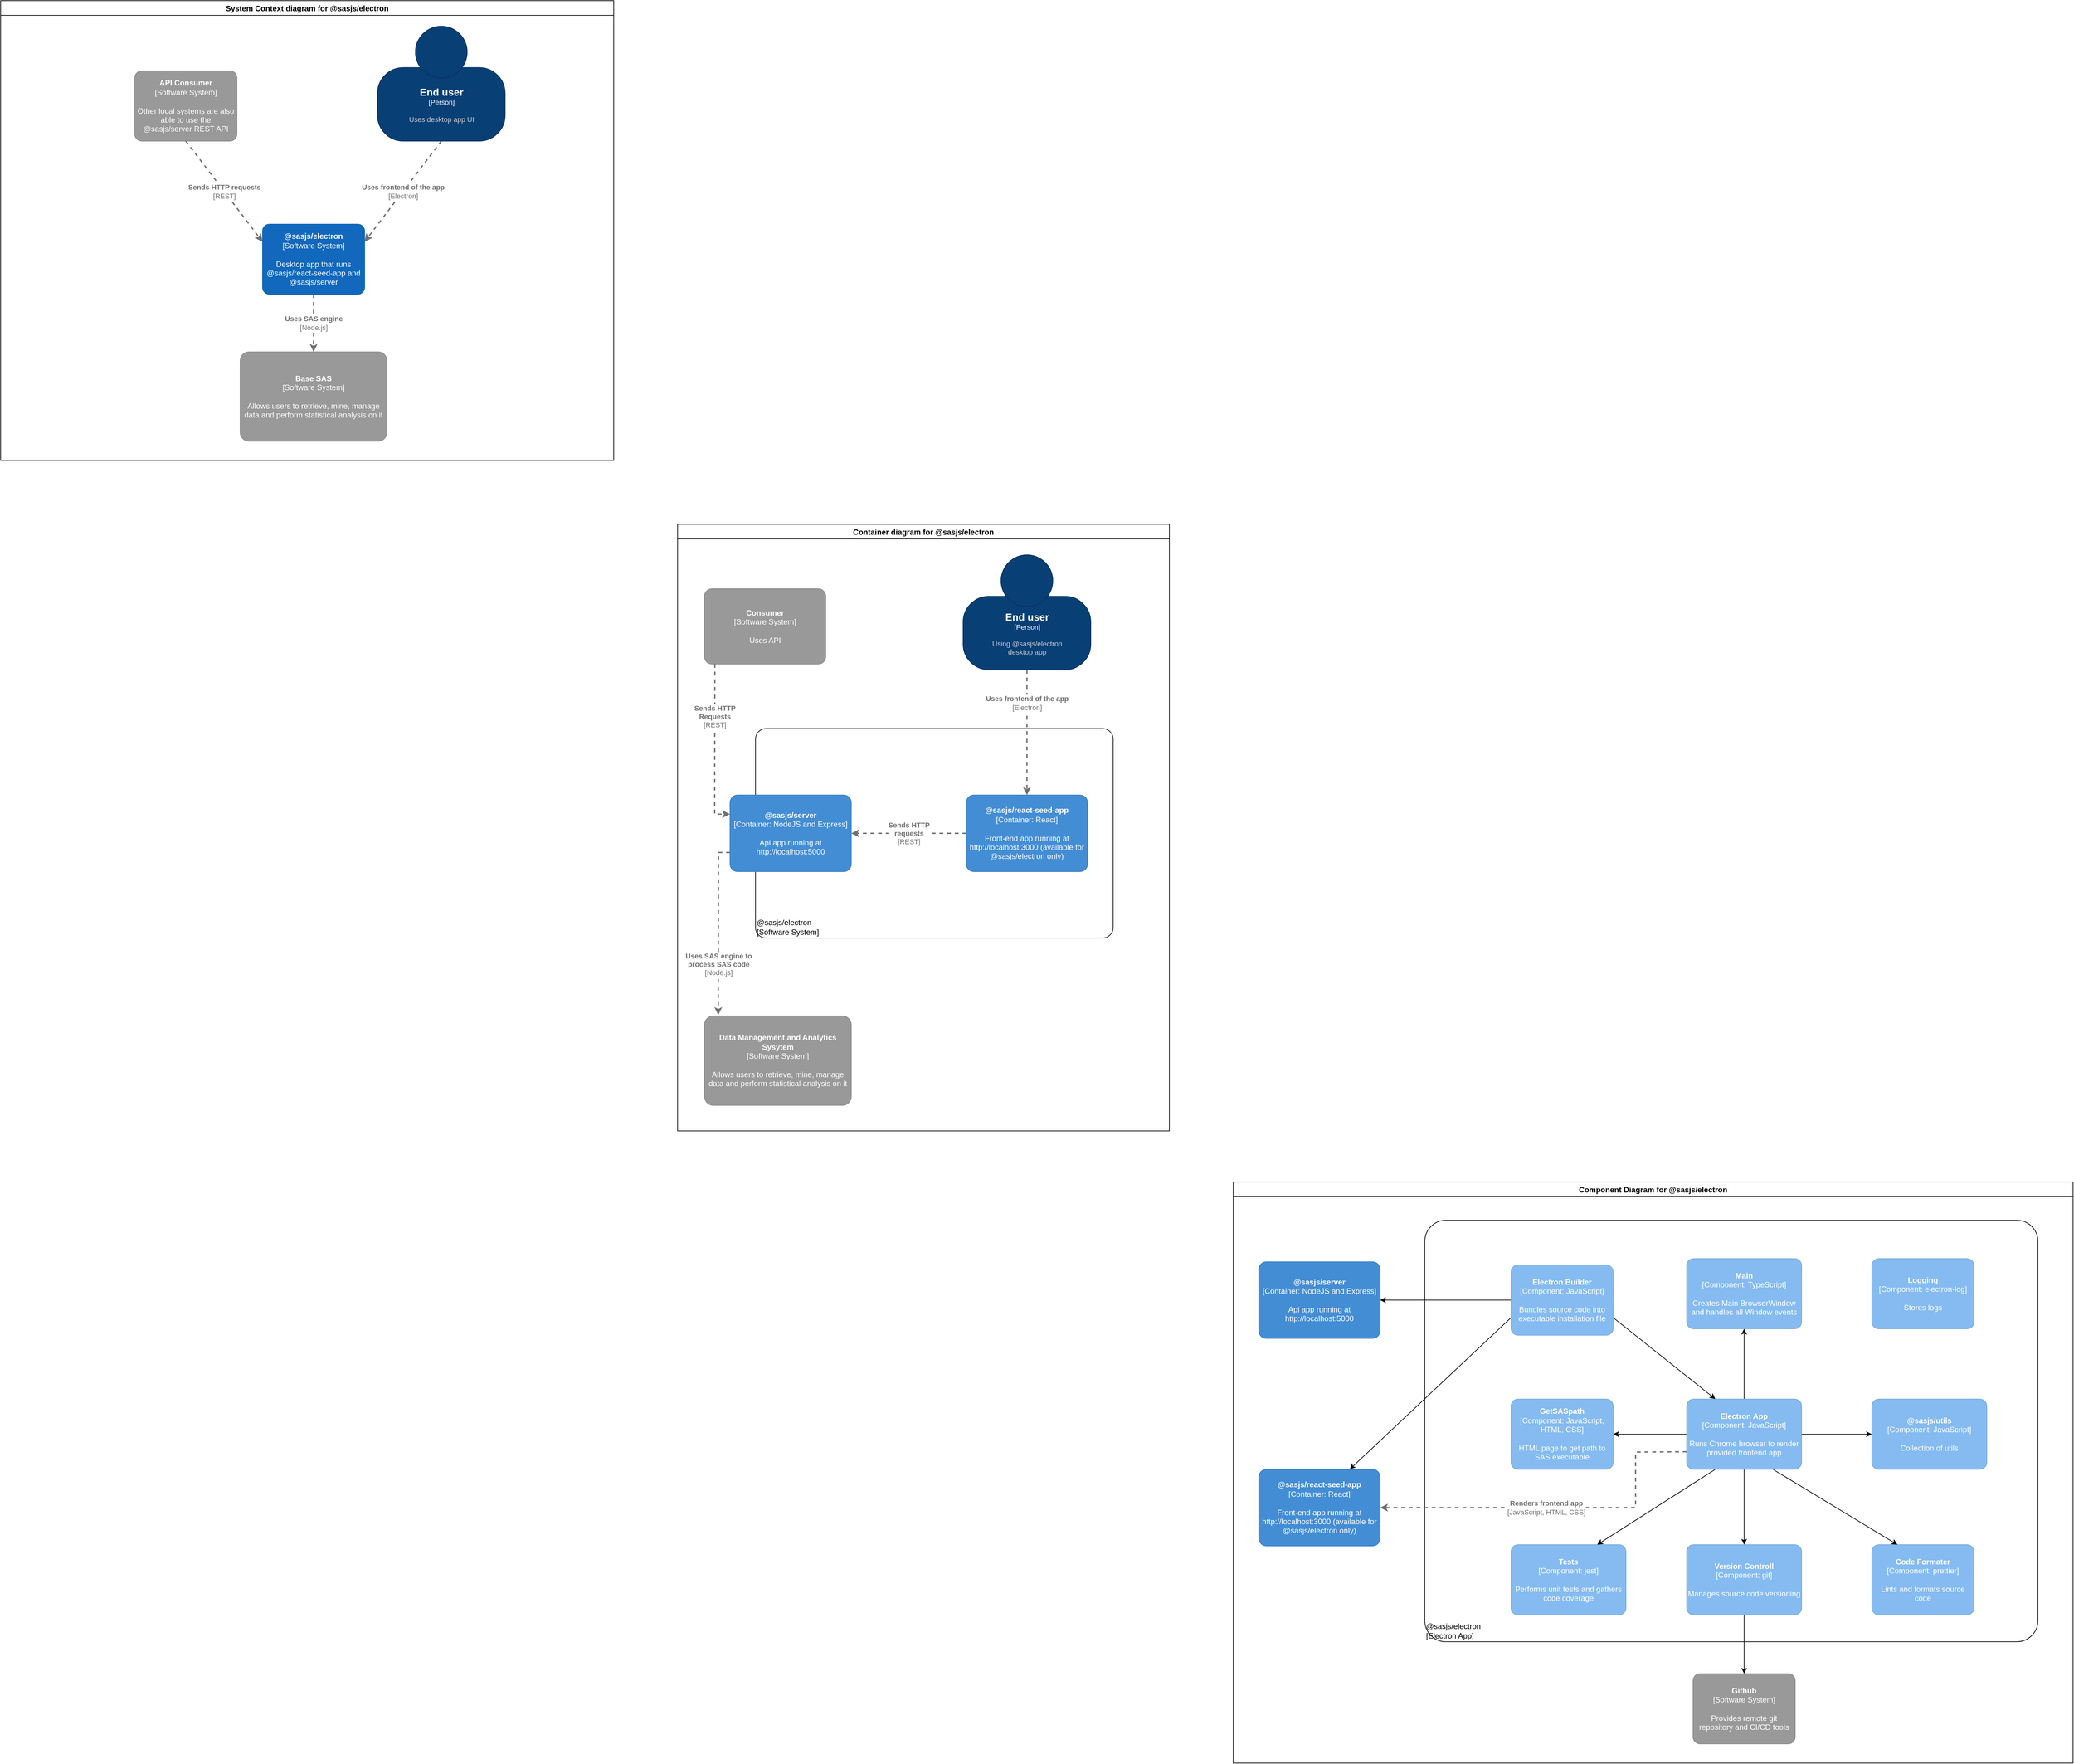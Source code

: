 <mxfile>
    <diagram id="pOPtCVnejUB5Fbz1HXnR" name="C4">
        <mxGraphModel dx="753" dy="1463" grid="1" gridSize="10" guides="1" tooltips="1" connect="1" arrows="1" fold="1" page="1" pageScale="1" pageWidth="1100" pageHeight="850" math="0" shadow="0">
            <root>
                <mxCell id="jJNTHtZC5VIiGByQmmp6-0"/>
                <mxCell id="jJNTHtZC5VIiGByQmmp6-1" parent="jJNTHtZC5VIiGByQmmp6-0"/>
                <mxCell id="V10lhMsvPl2KgWPlTayQ-0" value="System Context diagram for @sasjs/electron" style="swimlane;" parent="jJNTHtZC5VIiGByQmmp6-1" vertex="1">
                    <mxGeometry x="70" y="-790" width="960" height="720" as="geometry"/>
                </mxCell>
                <object placeholders="1" c4Name="@sasjs/electron" c4Type="Software System" c4Description="Desktop app that runs @sasjs/react-seed-app and @sasjs/server" label="&lt;b&gt;%c4Name%&lt;/b&gt;&lt;div&gt;[%c4Type%]&lt;/div&gt;&lt;br&gt;&lt;div&gt;%c4Description%&lt;/div&gt;" id="V10lhMsvPl2KgWPlTayQ-1">
                    <mxCell style="rounded=1;whiteSpace=wrap;html=1;labelBackgroundColor=none;fillColor=#1168BD;fontColor=#ffffff;align=center;arcSize=10;strokeColor=#1168BD;metaEdit=1;metaData={&quot;c4Type&quot;:{&quot;editable&quot;:false}};points=[[0.25,0,0],[0.5,0,0],[0.75,0,0],[1,0.25,0],[1,0.5,0],[1,0.75,0],[0.75,1,0],[0.5,1,0],[0.25,1,0],[0,0.75,0],[0,0.5,0],[0,0.25,0]];" parent="V10lhMsvPl2KgWPlTayQ-0" vertex="1">
                        <mxGeometry x="410" y="350" width="160" height="110" as="geometry"/>
                    </mxCell>
                </object>
                <object placeholders="1" c4Type="Relationship" c4Technology="Electron" c4Description="Uses frontend of the app" label="&lt;div style=&quot;text-align: left&quot;&gt;&lt;div style=&quot;text-align: center&quot;&gt;&lt;b&gt;%c4Description%&lt;/b&gt;&lt;/div&gt;&lt;div style=&quot;text-align: center&quot;&gt;[%c4Technology%]&lt;/div&gt;&lt;/div&gt;" id="V10lhMsvPl2KgWPlTayQ-2">
                    <mxCell style="edgeStyle=none;rounded=0;html=1;jettySize=auto;orthogonalLoop=1;strokeColor=#707070;strokeWidth=2;fontColor=#707070;jumpStyle=none;dashed=1;metaEdit=1;metaData={&quot;c4Type&quot;:{&quot;editable&quot;:false}};exitX=0.5;exitY=1;exitDx=0;exitDy=0;exitPerimeter=0;entryX=1;entryY=0.25;entryDx=0;entryDy=0;entryPerimeter=0;" parent="V10lhMsvPl2KgWPlTayQ-0" source="V10lhMsvPl2KgWPlTayQ-3" target="V10lhMsvPl2KgWPlTayQ-1" edge="1">
                        <mxGeometry width="160" relative="1" as="geometry">
                            <mxPoint x="480" y="220" as="sourcePoint"/>
                            <mxPoint x="480" y="310" as="targetPoint"/>
                        </mxGeometry>
                    </mxCell>
                </object>
                <object placeholders="1" c4Name="End user" c4Type="Person" c4Description="Uses desktop app UI" label="&lt;font style=&quot;font-size: 16px&quot;&gt;&lt;b&gt;%c4Name%&lt;/b&gt;&lt;/font&gt;&lt;div&gt;[%c4Type%]&lt;/div&gt;&lt;br&gt;&lt;div&gt;&lt;font style=&quot;font-size: 11px&quot;&gt;&lt;font color=&quot;#cccccc&quot;&gt;%c4Description%&lt;/font&gt;&lt;/div&gt;" id="V10lhMsvPl2KgWPlTayQ-3">
                    <mxCell style="html=1;fontSize=11;dashed=0;whitespace=wrap;fillColor=#083F75;strokeColor=#06315C;fontColor=#ffffff;shape=mxgraph.c4.person2;align=center;metaEdit=1;points=[[0.5,0,0],[1,0.5,0],[1,0.75,0],[0.75,1,0],[0.5,1,0],[0.25,1,0],[0,0.75,0],[0,0.5,0]];resizable=0;" parent="V10lhMsvPl2KgWPlTayQ-0" vertex="1">
                        <mxGeometry x="590" y="40" width="200" height="180" as="geometry"/>
                    </mxCell>
                </object>
                <object placeholders="1" c4Name="API Consumer" c4Type="Software System" c4Description="Other local systems are also able to use the @sasjs/server REST API" label="&lt;b&gt;%c4Name%&lt;/b&gt;&lt;div&gt;[%c4Type%]&lt;/div&gt;&lt;br&gt;&lt;div&gt;%c4Description%&lt;/div&gt;" id="V10lhMsvPl2KgWPlTayQ-4">
                    <mxCell style="rounded=1;whiteSpace=wrap;html=1;labelBackgroundColor=none;fillColor=#999999;fontColor=#ffffff;align=center;arcSize=10;strokeColor=#8A8A8A;metaEdit=1;metaData={&quot;c4Type&quot;:{&quot;editable&quot;:false}};points=[[0.25,0,0],[0.5,0,0],[0.75,0,0],[1,0.25,0],[1,0.5,0],[1,0.75,0],[0.75,1,0],[0.5,1,0],[0.25,1,0],[0,0.75,0],[0,0.5,0],[0,0.25,0]];" parent="V10lhMsvPl2KgWPlTayQ-0" vertex="1">
                        <mxGeometry x="210" y="110" width="160" height="110.0" as="geometry"/>
                    </mxCell>
                </object>
                <object placeholders="1" c4Type="Relationship" c4Technology="REST" c4Description="Sends HTTP requests" label="&lt;div style=&quot;text-align: left&quot;&gt;&lt;div style=&quot;text-align: center&quot;&gt;&lt;b&gt;%c4Description%&lt;/b&gt;&lt;/div&gt;&lt;div style=&quot;text-align: center&quot;&gt;[%c4Technology%]&lt;/div&gt;&lt;/div&gt;" id="V10lhMsvPl2KgWPlTayQ-5">
                    <mxCell style="edgeStyle=none;rounded=0;html=1;jettySize=auto;orthogonalLoop=1;strokeColor=#707070;strokeWidth=2;fontColor=#707070;jumpStyle=none;dashed=1;metaEdit=1;metaData={&quot;c4Type&quot;:{&quot;editable&quot;:false}};entryX=0;entryY=0.25;entryDx=0;entryDy=0;entryPerimeter=0;exitX=0.5;exitY=1;exitDx=0;exitDy=0;exitPerimeter=0;" parent="V10lhMsvPl2KgWPlTayQ-0" source="V10lhMsvPl2KgWPlTayQ-4" target="V10lhMsvPl2KgWPlTayQ-1" edge="1">
                        <mxGeometry width="160" relative="1" as="geometry">
                            <mxPoint x="290" y="230" as="sourcePoint"/>
                            <mxPoint x="490.5" y="360" as="targetPoint"/>
                        </mxGeometry>
                    </mxCell>
                </object>
                <object placeholders="1" c4Name="Base SAS" c4Type="Software System" c4Description="Allows users to retrieve, mine, manage data and perform statistical analysis on it" label="&lt;b&gt;%c4Name%&lt;/b&gt;&lt;div&gt;[%c4Type%]&lt;/div&gt;&lt;br&gt;&lt;div&gt;%c4Description%&lt;/div&gt;" id="V10lhMsvPl2KgWPlTayQ-6">
                    <mxCell style="rounded=1;whiteSpace=wrap;html=1;labelBackgroundColor=none;fillColor=#999999;fontColor=#ffffff;align=center;arcSize=10;strokeColor=#8A8A8A;metaEdit=1;metaData={&quot;c4Type&quot;:{&quot;editable&quot;:false}};points=[[0.25,0,0],[0.5,0,0],[0.75,0,0],[1,0.25,0],[1,0.5,0],[1,0.75,0],[0.75,1,0],[0.5,1,0],[0.25,1,0],[0,0.75,0],[0,0.5,0],[0,0.25,0]];" parent="V10lhMsvPl2KgWPlTayQ-0" vertex="1">
                        <mxGeometry x="375" y="550" width="230" height="140" as="geometry"/>
                    </mxCell>
                </object>
                <object placeholders="1" c4Type="Relationship" c4Technology="Node.js" c4Description="Uses SAS engine" label="&lt;div style=&quot;text-align: left&quot;&gt;&lt;div style=&quot;text-align: center&quot;&gt;&lt;b&gt;%c4Description%&lt;/b&gt;&lt;/div&gt;&lt;div style=&quot;text-align: center&quot;&gt;[%c4Technology%]&lt;/div&gt;&lt;/div&gt;" id="V10lhMsvPl2KgWPlTayQ-7">
                    <mxCell style="edgeStyle=none;rounded=0;html=1;jettySize=auto;orthogonalLoop=1;strokeColor=#707070;strokeWidth=2;fontColor=#707070;jumpStyle=none;dashed=1;metaEdit=1;metaData={&quot;c4Type&quot;:{&quot;editable&quot;:false}};exitX=0.5;exitY=1;exitDx=0;exitDy=0;exitPerimeter=0;entryX=0.5;entryY=0;entryDx=0;entryDy=0;entryPerimeter=0;" parent="V10lhMsvPl2KgWPlTayQ-0" source="V10lhMsvPl2KgWPlTayQ-1" target="V10lhMsvPl2KgWPlTayQ-6" edge="1">
                        <mxGeometry width="160" relative="1" as="geometry">
                            <mxPoint x="700" y="230" as="sourcePoint"/>
                            <mxPoint x="580" y="387.5" as="targetPoint"/>
                        </mxGeometry>
                    </mxCell>
                </object>
                <mxCell id="FTeltCeTIKYdrQUQBPDS-0" value="Container diagram for @sasjs/electron" style="swimlane;" parent="jJNTHtZC5VIiGByQmmp6-1" vertex="1">
                    <mxGeometry x="1130" y="30" width="770" height="950" as="geometry"/>
                </mxCell>
                <object placeholders="1" c4Name="@sasjs/electron" c4Type="ExecutionEnvironment" c4Application="Software System" label="&lt;div style=&quot;text-align: left&quot;&gt;%c4Name%&lt;/div&gt;&lt;div style=&quot;text-align: left&quot;&gt;[%c4Application%]&lt;/div&gt;" id="FTeltCeTIKYdrQUQBPDS-1">
                    <mxCell style="rounded=1;whiteSpace=wrap;html=1;labelBackgroundColor=none;fillColor=#ffffff;fontColor=#000000;align=left;arcSize=5;strokeColor=#000000;verticalAlign=bottom;metaEdit=1;metaData={&quot;c4Type&quot;:{&quot;editable&quot;:false}};points=[[0.25,0,0],[0.5,0,0],[0.75,0,0],[1,0.25,0],[1,0.5,0],[1,0.75,0],[0.75,1,0],[0.5,1,0],[0.25,1,0],[0,0.75,0],[0,0.5,0],[0,0.25,0]];" parent="FTeltCeTIKYdrQUQBPDS-0" vertex="1">
                        <mxGeometry x="122" y="320" width="560" height="328" as="geometry"/>
                    </mxCell>
                </object>
                <object placeholders="1" c4Name="Consumer" c4Type="Software System" c4Description="Uses API" label="&lt;b&gt;%c4Name%&lt;/b&gt;&lt;div&gt;[%c4Type%]&lt;/div&gt;&lt;br&gt;&lt;div&gt;%c4Description%&lt;/div&gt;" id="FTeltCeTIKYdrQUQBPDS-2">
                    <mxCell style="rounded=1;whiteSpace=wrap;html=1;labelBackgroundColor=none;fillColor=#999999;fontColor=#ffffff;align=center;arcSize=10;strokeColor=#8A8A8A;metaEdit=1;metaData={&quot;c4Type&quot;:{&quot;editable&quot;:false}};points=[[0.25,0,0],[0.5,0,0],[0.75,0,0],[1,0.25,0],[1,0.5,0],[1,0.75,0],[0.75,1,0],[0.5,1,0],[0.25,1,0],[0,0.75,0],[0,0.5,0],[0,0.25,0]];" parent="FTeltCeTIKYdrQUQBPDS-0" vertex="1">
                        <mxGeometry x="42" y="101" width="190" height="118" as="geometry"/>
                    </mxCell>
                </object>
                <object placeholders="1" c4Name="@sasjs/server" c4Type="Container" c4Technology="NodeJS and Express" c4Description="Api app running at http://localhost:5000" label="&lt;b&gt;%c4Name%&lt;/b&gt;&lt;div&gt;[%c4Type%: %c4Technology%]&lt;/div&gt;&lt;br&gt;&lt;div&gt;%c4Description%&lt;/div&gt;" id="FTeltCeTIKYdrQUQBPDS-3">
                    <mxCell style="rounded=1;whiteSpace=wrap;html=1;labelBackgroundColor=none;fillColor=#438DD5;fontColor=#ffffff;align=center;arcSize=10;strokeColor=#3C7FC0;metaEdit=1;metaData={&quot;c4Type&quot;:{&quot;editable&quot;:false}};points=[[0.25,0,0],[0.5,0,0],[0.75,0,0],[1,0.25,0],[1,0.5,0],[1,0.75,0],[0.75,1,0],[0.5,1,0],[0.25,1,0],[0,0.75,0],[0,0.5,0],[0,0.25,0]];" parent="FTeltCeTIKYdrQUQBPDS-0" vertex="1">
                        <mxGeometry x="82" y="424" width="190" height="120" as="geometry"/>
                    </mxCell>
                </object>
                <object placeholders="1" c4Type="Relationship" c4Technology="REST" c4Description="Sends HTTP&#10;Requests" label="&lt;div style=&quot;text-align: left&quot;&gt;&lt;div style=&quot;text-align: center&quot;&gt;&lt;b&gt;%c4Description%&lt;/b&gt;&lt;/div&gt;&lt;div style=&quot;text-align: center&quot;&gt;[%c4Technology%]&lt;/div&gt;&lt;/div&gt;" id="FTeltCeTIKYdrQUQBPDS-4">
                    <mxCell style="edgeStyle=none;rounded=0;html=1;entryX=0;entryY=0.25;jettySize=auto;orthogonalLoop=1;strokeColor=#707070;strokeWidth=2;fontColor=#707070;jumpStyle=none;dashed=1;metaEdit=1;metaData={&quot;c4Type&quot;:{&quot;editable&quot;:false}};exitX=0.086;exitY=0.999;exitDx=0;exitDy=0;exitPerimeter=0;entryDx=0;entryDy=0;entryPerimeter=0;" parent="FTeltCeTIKYdrQUQBPDS-0" source="FTeltCeTIKYdrQUQBPDS-2" target="FTeltCeTIKYdrQUQBPDS-3" edge="1">
                        <mxGeometry x="-0.369" width="160" relative="1" as="geometry">
                            <mxPoint x="142" y="62" as="sourcePoint"/>
                            <mxPoint x="302" y="62" as="targetPoint"/>
                            <Array as="points">
                                <mxPoint x="58" y="454"/>
                            </Array>
                            <mxPoint as="offset"/>
                        </mxGeometry>
                    </mxCell>
                </object>
                <object placeholders="1" c4Name="@sasjs/react-seed-app" c4Type="Container" c4Technology="React" c4Description="Front-end app running at http://localhost:3000 (available for @sasjs/electron only)" label="&lt;b&gt;%c4Name%&lt;/b&gt;&lt;div&gt;[%c4Type%: %c4Technology%]&lt;/div&gt;&lt;br&gt;&lt;div&gt;%c4Description%&lt;/div&gt;" id="FTeltCeTIKYdrQUQBPDS-5">
                    <mxCell style="rounded=1;whiteSpace=wrap;html=1;labelBackgroundColor=none;fillColor=#438DD5;fontColor=#ffffff;align=center;arcSize=10;strokeColor=#3C7FC0;metaEdit=1;metaData={&quot;c4Type&quot;:{&quot;editable&quot;:false}};points=[[0.25,0,0],[0.5,0,0],[0.75,0,0],[1,0.25,0],[1,0.5,0],[1,0.75,0],[0.75,1,0],[0.5,1,0],[0.25,1,0],[0,0.75,0],[0,0.5,0],[0,0.25,0]];" parent="FTeltCeTIKYdrQUQBPDS-0" vertex="1">
                        <mxGeometry x="452" y="424" width="190" height="120" as="geometry"/>
                    </mxCell>
                </object>
                <object placeholders="1" c4Type="Relationship" c4Technology="REST" c4Description="Sends HTTP&#10;requests" label="&lt;div style=&quot;text-align: left&quot;&gt;&lt;div style=&quot;text-align: center&quot;&gt;&lt;b&gt;%c4Description%&lt;/b&gt;&lt;/div&gt;&lt;div style=&quot;text-align: center&quot;&gt;[%c4Technology%]&lt;/div&gt;&lt;/div&gt;" id="FTeltCeTIKYdrQUQBPDS-6">
                    <mxCell style="edgeStyle=none;rounded=0;html=1;entryX=1;entryY=0.5;jettySize=auto;orthogonalLoop=1;strokeColor=#707070;strokeWidth=2;fontColor=#707070;jumpStyle=none;dashed=1;metaEdit=1;metaData={&quot;c4Type&quot;:{&quot;editable&quot;:false}};exitX=0;exitY=0.5;exitDx=0;exitDy=0;exitPerimeter=0;entryDx=0;entryDy=0;entryPerimeter=0;" parent="FTeltCeTIKYdrQUQBPDS-0" source="FTeltCeTIKYdrQUQBPDS-5" target="FTeltCeTIKYdrQUQBPDS-3" edge="1">
                        <mxGeometry width="160" relative="1" as="geometry">
                            <mxPoint x="402" y="554" as="sourcePoint"/>
                            <mxPoint x="602" y="554" as="targetPoint"/>
                            <Array as="points"/>
                        </mxGeometry>
                    </mxCell>
                </object>
                <object placeholders="1" c4Name="End user" c4Type="Person" c4Description="Using @sasjs/electron &#10;desktop app" label="&lt;font style=&quot;font-size: 16px&quot;&gt;&lt;b&gt;%c4Name%&lt;/b&gt;&lt;/font&gt;&lt;div&gt;[%c4Type%]&lt;/div&gt;&lt;br&gt;&lt;div&gt;&lt;font style=&quot;font-size: 11px&quot;&gt;&lt;font color=&quot;#cccccc&quot;&gt;%c4Description%&lt;/font&gt;&lt;/div&gt;" id="FTeltCeTIKYdrQUQBPDS-7">
                    <mxCell style="html=1;fontSize=11;dashed=0;whitespace=wrap;fillColor=#083F75;strokeColor=#06315C;fontColor=#ffffff;shape=mxgraph.c4.person2;align=center;metaEdit=1;points=[[0.5,0,0],[1,0.5,0],[1,0.75,0],[0.75,1,0],[0.5,1,0],[0.25,1,0],[0,0.75,0],[0,0.5,0]];resizable=0;" parent="FTeltCeTIKYdrQUQBPDS-0" vertex="1">
                        <mxGeometry x="447" y="48" width="200" height="180" as="geometry"/>
                    </mxCell>
                </object>
                <object placeholders="1" c4Type="Relationship" c4Technology="Electron" c4Description="Uses frontend of the app" label="&lt;div style=&quot;text-align: left&quot;&gt;&lt;div style=&quot;text-align: center&quot;&gt;&lt;b&gt;%c4Description%&lt;/b&gt;&lt;/div&gt;&lt;div style=&quot;text-align: center&quot;&gt;[%c4Technology%]&lt;/div&gt;&lt;/div&gt;" id="FTeltCeTIKYdrQUQBPDS-8">
                    <mxCell style="edgeStyle=none;rounded=0;html=1;entryX=0.5;entryY=0;jettySize=auto;orthogonalLoop=1;strokeColor=#707070;strokeWidth=2;fontColor=#707070;jumpStyle=none;dashed=1;metaEdit=1;metaData={&quot;c4Type&quot;:{&quot;editable&quot;:false}};exitX=0.5;exitY=1;exitDx=0;exitDy=0;exitPerimeter=0;entryDx=0;entryDy=0;entryPerimeter=0;" parent="FTeltCeTIKYdrQUQBPDS-0" source="FTeltCeTIKYdrQUQBPDS-7" target="FTeltCeTIKYdrQUQBPDS-5" edge="1">
                        <mxGeometry x="-0.469" width="160" relative="1" as="geometry">
                            <mxPoint x="68.34" y="228.882" as="sourcePoint"/>
                            <mxPoint x="92" y="494" as="targetPoint"/>
                            <Array as="points"/>
                            <mxPoint as="offset"/>
                        </mxGeometry>
                    </mxCell>
                </object>
                <object placeholders="1" c4Name="Data Management and Analytics Sysytem" c4Type="Software System" c4Description="Allows users to retrieve, mine, manage data and perform statistical analysis on it" label="&lt;b&gt;%c4Name%&lt;/b&gt;&lt;div&gt;[%c4Type%]&lt;/div&gt;&lt;br&gt;&lt;div&gt;%c4Description%&lt;/div&gt;" id="FTeltCeTIKYdrQUQBPDS-9">
                    <mxCell style="rounded=1;whiteSpace=wrap;html=1;labelBackgroundColor=none;fillColor=#999999;fontColor=#ffffff;align=center;arcSize=10;strokeColor=#8A8A8A;metaEdit=1;metaData={&quot;c4Type&quot;:{&quot;editable&quot;:false}};points=[[0.25,0,0],[0.5,0,0],[0.75,0,0],[1,0.25,0],[1,0.5,0],[1,0.75,0],[0.75,1,0],[0.5,1,0],[0.25,1,0],[0,0.75,0],[0,0.5,0],[0,0.25,0]];" parent="FTeltCeTIKYdrQUQBPDS-0" vertex="1">
                        <mxGeometry x="42" y="770" width="230" height="140" as="geometry"/>
                    </mxCell>
                </object>
                <object placeholders="1" c4Type="Relationship" c4Technology="Node.js" c4Description="Uses SAS engine to &#10;process SAS code" label="&lt;div style=&quot;text-align: left&quot;&gt;&lt;div style=&quot;text-align: center&quot;&gt;&lt;b&gt;%c4Description%&lt;/b&gt;&lt;/div&gt;&lt;div style=&quot;text-align: center&quot;&gt;[%c4Technology%]&lt;/div&gt;&lt;/div&gt;" id="FTeltCeTIKYdrQUQBPDS-10">
                    <mxCell style="edgeStyle=none;rounded=0;html=1;entryX=0.094;entryY=-0.011;jettySize=auto;orthogonalLoop=1;strokeColor=#707070;strokeWidth=2;fontColor=#707070;jumpStyle=none;dashed=1;metaEdit=1;metaData={&quot;c4Type&quot;:{&quot;editable&quot;:false}};exitX=0;exitY=0.75;exitDx=0;exitDy=0;exitPerimeter=0;entryDx=0;entryDy=0;entryPerimeter=0;" parent="FTeltCeTIKYdrQUQBPDS-0" source="FTeltCeTIKYdrQUQBPDS-3" target="FTeltCeTIKYdrQUQBPDS-9" edge="1">
                        <mxGeometry x="0.424" width="160" relative="1" as="geometry">
                            <mxPoint x="68.34" y="228.882" as="sourcePoint"/>
                            <mxPoint x="92" y="464" as="targetPoint"/>
                            <Array as="points">
                                <mxPoint x="64" y="514"/>
                            </Array>
                            <mxPoint y="-1" as="offset"/>
                        </mxGeometry>
                    </mxCell>
                </object>
                <mxCell id="A7j2KcFquJm_x7ZE719i-0" value="Component Diagram for @sasjs/electron" style="swimlane;" parent="jJNTHtZC5VIiGByQmmp6-1" vertex="1">
                    <mxGeometry x="2000" y="1060" width="1315" height="910" as="geometry"/>
                </mxCell>
                <object placeholders="1" c4Name="@sasjs/electron" c4Type="ExecutionEnvironment" c4Application="Electron App" label="&lt;div style=&quot;text-align: left&quot;&gt;%c4Name%&lt;/div&gt;&lt;div style=&quot;text-align: left&quot;&gt;[%c4Application%]&lt;/div&gt;" id="A7j2KcFquJm_x7ZE719i-1">
                    <mxCell style="rounded=1;whiteSpace=wrap;html=1;labelBackgroundColor=none;fillColor=#ffffff;fontColor=#000000;align=left;arcSize=5;strokeColor=#000000;verticalAlign=bottom;metaEdit=1;metaData={&quot;c4Type&quot;:{&quot;editable&quot;:false}};points=[[0.25,0,0],[0.5,0,0],[0.75,0,0],[1,0.25,0],[1,0.5,0],[1,0.75,0],[0.75,1,0],[0.5,1,0],[0.25,1,0],[0,0.75,0],[0,0.5,0],[0,0.25,0]];" parent="A7j2KcFquJm_x7ZE719i-0" vertex="1">
                        <mxGeometry x="300" y="60" width="960" height="660" as="geometry"/>
                    </mxCell>
                </object>
                <mxCell id="A7j2KcFquJm_x7ZE719i-2" style="edgeStyle=none;html=1;exitX=1;exitY=0.75;exitDx=0;exitDy=0;exitPerimeter=0;entryX=0.25;entryY=0;entryDx=0;entryDy=0;entryPerimeter=0;" parent="A7j2KcFquJm_x7ZE719i-0" source="A7j2KcFquJm_x7ZE719i-5" target="A7j2KcFquJm_x7ZE719i-17" edge="1">
                    <mxGeometry relative="1" as="geometry"/>
                </mxCell>
                <mxCell id="A7j2KcFquJm_x7ZE719i-3" style="edgeStyle=none;html=1;exitX=0;exitY=0.5;exitDx=0;exitDy=0;exitPerimeter=0;" parent="A7j2KcFquJm_x7ZE719i-0" source="A7j2KcFquJm_x7ZE719i-5" target="A7j2KcFquJm_x7ZE719i-24" edge="1">
                    <mxGeometry relative="1" as="geometry"/>
                </mxCell>
                <mxCell id="A7j2KcFquJm_x7ZE719i-4" style="edgeStyle=none;html=1;exitX=0;exitY=0.75;exitDx=0;exitDy=0;exitPerimeter=0;entryX=0.75;entryY=0;entryDx=0;entryDy=0;entryPerimeter=0;" parent="A7j2KcFquJm_x7ZE719i-0" source="A7j2KcFquJm_x7ZE719i-5" target="A7j2KcFquJm_x7ZE719i-25" edge="1">
                    <mxGeometry relative="1" as="geometry"/>
                </mxCell>
                <object placeholders="1" c4Name="Electron Builder" c4Type="Component" c4Technology="JavaScript" c4Description="Bundles source code into executable installation file" label="&lt;b&gt;%c4Name%&lt;/b&gt;&lt;div&gt;[%c4Type%: %c4Technology%]&lt;/div&gt;&lt;br&gt;&lt;div&gt;%c4Description%&lt;/div&gt;" id="A7j2KcFquJm_x7ZE719i-5">
                    <mxCell style="rounded=1;whiteSpace=wrap;html=1;labelBackgroundColor=none;fillColor=#85BBF0;fontColor=#ffffff;align=center;arcSize=10;strokeColor=#78A8D8;metaEdit=1;metaData={&quot;c4Type&quot;:{&quot;editable&quot;:false}};points=[[0.25,0,0],[0.5,0,0],[0.75,0,0],[1,0.25,0],[1,0.5,0],[1,0.75,0],[0.75,1,0],[0.5,1,0],[0.25,1,0],[0,0.75,0],[0,0.5,0],[0,0.25,0]];" parent="A7j2KcFquJm_x7ZE719i-0" vertex="1">
                        <mxGeometry x="435" y="130" width="160" height="110.0" as="geometry"/>
                    </mxCell>
                </object>
                <object placeholders="1" c4Name="Code Formater" c4Type="Component" c4Technology="prettier" c4Description="Lints and formats source code" label="&lt;b&gt;%c4Name%&lt;/b&gt;&lt;div&gt;[%c4Type%: %c4Technology%]&lt;/div&gt;&lt;br&gt;&lt;div&gt;%c4Description%&lt;/div&gt;" id="A7j2KcFquJm_x7ZE719i-6">
                    <mxCell style="rounded=1;whiteSpace=wrap;html=1;labelBackgroundColor=none;fillColor=#85BBF0;fontColor=#ffffff;align=center;arcSize=10;strokeColor=#78A8D8;metaEdit=1;metaData={&quot;c4Type&quot;:{&quot;editable&quot;:false}};points=[[0.25,0,0],[0.5,0,0],[0.75,0,0],[1,0.25,0],[1,0.5,0],[1,0.75,0],[0.75,1,0],[0.5,1,0],[0.25,1,0],[0,0.75,0],[0,0.5,0],[0,0.25,0]];" parent="A7j2KcFquJm_x7ZE719i-0" vertex="1">
                        <mxGeometry x="1000" y="568" width="160" height="110.0" as="geometry"/>
                    </mxCell>
                </object>
                <object placeholders="1" c4Name="Tests" c4Type="Component" c4Technology="jest" c4Description="Performs unit tests and gathers code coverage" label="&lt;b&gt;%c4Name%&lt;/b&gt;&lt;div&gt;[%c4Type%: %c4Technology%]&lt;/div&gt;&lt;br&gt;&lt;div&gt;%c4Description%&lt;/div&gt;" id="A7j2KcFquJm_x7ZE719i-7">
                    <mxCell style="rounded=1;whiteSpace=wrap;html=1;labelBackgroundColor=none;fillColor=#85BBF0;fontColor=#ffffff;align=center;arcSize=10;strokeColor=#78A8D8;metaEdit=1;metaData={&quot;c4Type&quot;:{&quot;editable&quot;:false}};points=[[0.25,0,0],[0.5,0,0],[0.75,0,0],[1,0.25,0],[1,0.5,0],[1,0.75,0],[0.75,1,0],[0.5,1,0],[0.25,1,0],[0,0.75,0],[0,0.5,0],[0,0.25,0]];" parent="A7j2KcFquJm_x7ZE719i-0" vertex="1">
                        <mxGeometry x="435" y="568" width="180" height="110" as="geometry"/>
                    </mxCell>
                </object>
                <mxCell id="A7j2KcFquJm_x7ZE719i-8" style="edgeStyle=none;html=1;" parent="A7j2KcFquJm_x7ZE719i-0" source="A7j2KcFquJm_x7ZE719i-9" target="A7j2KcFquJm_x7ZE719i-18" edge="1">
                    <mxGeometry relative="1" as="geometry"/>
                </mxCell>
                <object placeholders="1" c4Name="Version Controll" c4Type="Component" c4Technology="git" c4Description="Manages source code versioning" label="&lt;b&gt;%c4Name%&lt;/b&gt;&lt;div&gt;[%c4Type%: %c4Technology%]&lt;/div&gt;&lt;br&gt;&lt;div&gt;%c4Description%&lt;/div&gt;" id="A7j2KcFquJm_x7ZE719i-9">
                    <mxCell style="rounded=1;whiteSpace=wrap;html=1;labelBackgroundColor=none;fillColor=#85BBF0;fontColor=#ffffff;align=center;arcSize=10;strokeColor=#78A8D8;metaEdit=1;metaData={&quot;c4Type&quot;:{&quot;editable&quot;:false}};points=[[0.25,0,0],[0.5,0,0],[0.75,0,0],[1,0.25,0],[1,0.5,0],[1,0.75,0],[0.75,1,0],[0.5,1,0],[0.25,1,0],[0,0.75,0],[0,0.5,0],[0,0.25,0]];" parent="A7j2KcFquJm_x7ZE719i-0" vertex="1">
                        <mxGeometry x="710" y="568" width="180" height="110" as="geometry"/>
                    </mxCell>
                </object>
                <object placeholders="1" c4Name="GetSASpath" c4Type="Component" c4Technology="JavaScript, HTML, CSS" c4Description="HTML page to get path to SAS executable" label="&lt;b&gt;%c4Name%&lt;/b&gt;&lt;div&gt;[%c4Type%: %c4Technology%]&lt;/div&gt;&lt;br&gt;&lt;div&gt;%c4Description%&lt;/div&gt;" id="A7j2KcFquJm_x7ZE719i-10">
                    <mxCell style="rounded=1;whiteSpace=wrap;html=1;labelBackgroundColor=none;fillColor=#85BBF0;fontColor=#ffffff;align=center;arcSize=10;strokeColor=#78A8D8;metaEdit=1;metaData={&quot;c4Type&quot;:{&quot;editable&quot;:false}};points=[[0.25,0,0],[0.5,0,0],[0.75,0,0],[1,0.25,0],[1,0.5,0],[1,0.75,0],[0.75,1,0],[0.5,1,0],[0.25,1,0],[0,0.75,0],[0,0.5,0],[0,0.25,0]];" parent="A7j2KcFquJm_x7ZE719i-0" vertex="1">
                        <mxGeometry x="435" y="340" width="160" height="110.0" as="geometry"/>
                    </mxCell>
                </object>
                <mxCell id="A7j2KcFquJm_x7ZE719i-11" style="edgeStyle=none;html=1;exitX=0.75;exitY=1;exitDx=0;exitDy=0;exitPerimeter=0;entryX=0.25;entryY=0;entryDx=0;entryDy=0;entryPerimeter=0;" parent="A7j2KcFquJm_x7ZE719i-0" source="A7j2KcFquJm_x7ZE719i-17" target="A7j2KcFquJm_x7ZE719i-6" edge="1">
                    <mxGeometry relative="1" as="geometry"/>
                </mxCell>
                <mxCell id="A7j2KcFquJm_x7ZE719i-12" style="edgeStyle=none;html=1;entryX=0.5;entryY=0;entryDx=0;entryDy=0;entryPerimeter=0;" parent="A7j2KcFquJm_x7ZE719i-0" source="A7j2KcFquJm_x7ZE719i-17" target="A7j2KcFquJm_x7ZE719i-9" edge="1">
                    <mxGeometry relative="1" as="geometry"/>
                </mxCell>
                <mxCell id="A7j2KcFquJm_x7ZE719i-13" style="edgeStyle=none;html=1;exitX=0.25;exitY=1;exitDx=0;exitDy=0;exitPerimeter=0;entryX=0.75;entryY=0;entryDx=0;entryDy=0;entryPerimeter=0;" parent="A7j2KcFquJm_x7ZE719i-0" source="A7j2KcFquJm_x7ZE719i-17" target="A7j2KcFquJm_x7ZE719i-7" edge="1">
                    <mxGeometry relative="1" as="geometry"/>
                </mxCell>
                <mxCell id="A7j2KcFquJm_x7ZE719i-14" style="edgeStyle=none;html=1;exitX=0;exitY=0.5;exitDx=0;exitDy=0;exitPerimeter=0;entryX=1;entryY=0.5;entryDx=0;entryDy=0;entryPerimeter=0;" parent="A7j2KcFquJm_x7ZE719i-0" source="A7j2KcFquJm_x7ZE719i-17" target="A7j2KcFquJm_x7ZE719i-10" edge="1">
                    <mxGeometry relative="1" as="geometry"/>
                </mxCell>
                <mxCell id="A7j2KcFquJm_x7ZE719i-15" style="edgeStyle=none;html=1;entryX=0;entryY=0.5;entryDx=0;entryDy=0;entryPerimeter=0;exitX=1;exitY=0.5;exitDx=0;exitDy=0;exitPerimeter=0;" parent="A7j2KcFquJm_x7ZE719i-0" source="A7j2KcFquJm_x7ZE719i-17" target="A7j2KcFquJm_x7ZE719i-21" edge="1">
                    <mxGeometry relative="1" as="geometry"/>
                </mxCell>
                <mxCell id="A7j2KcFquJm_x7ZE719i-16" style="edgeStyle=none;html=1;exitX=0.5;exitY=0;exitDx=0;exitDy=0;exitPerimeter=0;entryX=0.5;entryY=1;entryDx=0;entryDy=0;entryPerimeter=0;" parent="A7j2KcFquJm_x7ZE719i-0" source="A7j2KcFquJm_x7ZE719i-17" target="A7j2KcFquJm_x7ZE719i-23" edge="1">
                    <mxGeometry relative="1" as="geometry"/>
                </mxCell>
                <object placeholders="1" c4Name="Electron App" c4Type="Component" c4Technology="JavaScript" c4Description="Runs Chrome browser to render provided frontend app" label="&lt;b&gt;%c4Name%&lt;/b&gt;&lt;div&gt;[%c4Type%: %c4Technology%]&lt;/div&gt;&lt;br&gt;&lt;div&gt;%c4Description%&lt;/div&gt;" id="A7j2KcFquJm_x7ZE719i-17">
                    <mxCell style="rounded=1;whiteSpace=wrap;html=1;labelBackgroundColor=none;fillColor=#85BBF0;fontColor=#ffffff;align=center;arcSize=10;strokeColor=#78A8D8;metaEdit=1;metaData={&quot;c4Type&quot;:{&quot;editable&quot;:false}};points=[[0.25,0,0],[0.5,0,0],[0.75,0,0],[1,0.25,0],[1,0.5,0],[1,0.75,0],[0.75,1,0],[0.5,1,0],[0.25,1,0],[0,0.75,0],[0,0.5,0],[0,0.25,0]];" parent="A7j2KcFquJm_x7ZE719i-0" vertex="1">
                        <mxGeometry x="710" y="340" width="180" height="110" as="geometry"/>
                    </mxCell>
                </object>
                <object placeholders="1" c4Name="Github" c4Type="Software System" c4Description="Provides remote git repository and CI/CD tools" label="&lt;b&gt;%c4Name%&lt;/b&gt;&lt;div&gt;[%c4Type%]&lt;/div&gt;&lt;br&gt;&lt;div&gt;%c4Description%&lt;/div&gt;" id="A7j2KcFquJm_x7ZE719i-18">
                    <mxCell style="rounded=1;whiteSpace=wrap;html=1;labelBackgroundColor=none;fillColor=#999999;fontColor=#ffffff;align=center;arcSize=10;strokeColor=#8A8A8A;metaEdit=1;metaData={&quot;c4Type&quot;:{&quot;editable&quot;:false}};points=[[0.25,0,0],[0.5,0,0],[0.75,0,0],[1,0.25,0],[1,0.5,0],[1,0.75,0],[0.75,1,0],[0.5,1,0],[0.25,1,0],[0,0.75,0],[0,0.5,0],[0,0.25,0]];" parent="A7j2KcFquJm_x7ZE719i-0" vertex="1">
                        <mxGeometry x="720" y="770" width="160" height="110.0" as="geometry"/>
                    </mxCell>
                </object>
                <mxCell id="A7j2KcFquJm_x7ZE719i-19" style="edgeStyle=none;html=1;exitX=0.5;exitY=0;exitDx=0;exitDy=0;exitPerimeter=0;entryX=0.5;entryY=1;entryDx=0;entryDy=0;entryPerimeter=0;" parent="A7j2KcFquJm_x7ZE719i-0" edge="1">
                    <mxGeometry relative="1" as="geometry">
                        <mxPoint x="1090" y="240" as="sourcePoint"/>
                        <mxPoint x="1090" y="240" as="targetPoint"/>
                    </mxGeometry>
                </mxCell>
                <object placeholders="1" c4Type="Relationship" c4Technology="JavaScript, HTML, CSS" c4Description="Renders frontend app" label="&lt;div style=&quot;text-align: left&quot;&gt;&lt;div style=&quot;text-align: center&quot;&gt;&lt;b&gt;%c4Description%&lt;/b&gt;&lt;/div&gt;&lt;div style=&quot;text-align: center&quot;&gt;[%c4Technology%]&lt;/div&gt;&lt;/div&gt;" id="A7j2KcFquJm_x7ZE719i-20">
                    <mxCell style="edgeStyle=none;rounded=0;html=1;entryX=1;entryY=0.5;jettySize=auto;orthogonalLoop=1;strokeColor=#707070;strokeWidth=2;fontColor=#707070;jumpStyle=none;dashed=1;metaEdit=1;metaData={&quot;c4Type&quot;:{&quot;editable&quot;:false}};exitX=0;exitY=0.75;exitDx=0;exitDy=0;exitPerimeter=0;entryDx=0;entryDy=0;entryPerimeter=0;" parent="A7j2KcFquJm_x7ZE719i-0" source="A7j2KcFquJm_x7ZE719i-17" target="A7j2KcFquJm_x7ZE719i-25" edge="1">
                        <mxGeometry x="0.083" width="160" relative="1" as="geometry">
                            <mxPoint x="220" y="289" as="sourcePoint"/>
                            <mxPoint x="730" y="390" as="targetPoint"/>
                            <Array as="points">
                                <mxPoint x="630" y="423"/>
                                <mxPoint x="630" y="510"/>
                            </Array>
                            <mxPoint as="offset"/>
                        </mxGeometry>
                    </mxCell>
                </object>
                <object placeholders="1" c4Name="@sasjs/utils" c4Type="Component" c4Technology="JavaScript" c4Description="Collection of utils" label="&lt;b&gt;%c4Name%&lt;/b&gt;&lt;div&gt;[%c4Type%: %c4Technology%]&lt;/div&gt;&lt;br&gt;&lt;div&gt;%c4Description%&lt;/div&gt;" id="A7j2KcFquJm_x7ZE719i-21">
                    <mxCell style="rounded=1;whiteSpace=wrap;html=1;labelBackgroundColor=none;fillColor=#85BBF0;fontColor=#ffffff;align=center;arcSize=10;strokeColor=#78A8D8;metaEdit=1;metaData={&quot;c4Type&quot;:{&quot;editable&quot;:false}};points=[[0.25,0,0],[0.5,0,0],[0.75,0,0],[1,0.25,0],[1,0.5,0],[1,0.75,0],[0.75,1,0],[0.5,1,0],[0.25,1,0],[0,0.75,0],[0,0.5,0],[0,0.25,0]];" parent="A7j2KcFquJm_x7ZE719i-0" vertex="1">
                        <mxGeometry x="1000" y="340" width="180" height="110" as="geometry"/>
                    </mxCell>
                </object>
                <object placeholders="1" c4Name="Logging" c4Type="Component" c4Technology="electron-log" c4Description="Stores logs" label="&lt;b&gt;%c4Name%&lt;/b&gt;&lt;div&gt;[%c4Type%: %c4Technology%]&lt;/div&gt;&lt;br&gt;&lt;div&gt;%c4Description%&lt;/div&gt;" id="A7j2KcFquJm_x7ZE719i-22">
                    <mxCell style="rounded=1;whiteSpace=wrap;html=1;labelBackgroundColor=none;fillColor=#85BBF0;fontColor=#ffffff;align=center;arcSize=10;strokeColor=#78A8D8;metaEdit=1;metaData={&quot;c4Type&quot;:{&quot;editable&quot;:false}};points=[[0.25,0,0],[0.5,0,0],[0.75,0,0],[1,0.25,0],[1,0.5,0],[1,0.75,0],[0.75,1,0],[0.5,1,0],[0.25,1,0],[0,0.75,0],[0,0.5,0],[0,0.25,0]];" parent="A7j2KcFquJm_x7ZE719i-0" vertex="1">
                        <mxGeometry x="1000" y="120" width="160" height="110.0" as="geometry"/>
                    </mxCell>
                </object>
                <object placeholders="1" c4Name="Main" c4Type="Component" c4Technology="TypeScript" c4Description="Creates Main BrowserWindow and handles all Window events" label="&lt;b&gt;%c4Name%&lt;/b&gt;&lt;div&gt;[%c4Type%: %c4Technology%]&lt;/div&gt;&lt;br&gt;&lt;div&gt;%c4Description%&lt;/div&gt;" id="A7j2KcFquJm_x7ZE719i-23">
                    <mxCell style="rounded=1;whiteSpace=wrap;html=1;labelBackgroundColor=none;fillColor=#85BBF0;fontColor=#ffffff;align=center;arcSize=10;strokeColor=#78A8D8;metaEdit=1;metaData={&quot;c4Type&quot;:{&quot;editable&quot;:false}};points=[[0.25,0,0],[0.5,0,0],[0.75,0,0],[1,0.25,0],[1,0.5,0],[1,0.75,0],[0.75,1,0],[0.5,1,0],[0.25,1,0],[0,0.75,0],[0,0.5,0],[0,0.25,0]];" parent="A7j2KcFquJm_x7ZE719i-0" vertex="1">
                        <mxGeometry x="710" y="120" width="180" height="110" as="geometry"/>
                    </mxCell>
                </object>
                <object placeholders="1" c4Name="@sasjs/server" c4Type="Container" c4Technology="NodeJS and Express" c4Description="Api app running at http://localhost:5000" label="&lt;b&gt;%c4Name%&lt;/b&gt;&lt;div&gt;[%c4Type%: %c4Technology%]&lt;/div&gt;&lt;br&gt;&lt;div&gt;%c4Description%&lt;/div&gt;" id="A7j2KcFquJm_x7ZE719i-24">
                    <mxCell style="rounded=1;whiteSpace=wrap;html=1;labelBackgroundColor=none;fillColor=#438DD5;fontColor=#ffffff;align=center;arcSize=10;strokeColor=#3C7FC0;metaEdit=1;metaData={&quot;c4Type&quot;:{&quot;editable&quot;:false}};points=[[0.25,0,0],[0.5,0,0],[0.75,0,0],[1,0.25,0],[1,0.5,0],[1,0.75,0],[0.75,1,0],[0.5,1,0],[0.25,1,0],[0,0.75,0],[0,0.5,0],[0,0.25,0]];" parent="A7j2KcFquJm_x7ZE719i-0" vertex="1">
                        <mxGeometry x="40" y="125" width="190" height="120" as="geometry"/>
                    </mxCell>
                </object>
                <object placeholders="1" c4Name="@sasjs/react-seed-app" c4Type="Container" c4Technology="React" c4Description="Front-end app running at http://localhost:3000 (available for @sasjs/electron only)" label="&lt;b&gt;%c4Name%&lt;/b&gt;&lt;div&gt;[%c4Type%: %c4Technology%]&lt;/div&gt;&lt;br&gt;&lt;div&gt;%c4Description%&lt;/div&gt;" id="A7j2KcFquJm_x7ZE719i-25">
                    <mxCell style="rounded=1;whiteSpace=wrap;html=1;labelBackgroundColor=none;fillColor=#438DD5;fontColor=#ffffff;align=center;arcSize=10;strokeColor=#3C7FC0;metaEdit=1;metaData={&quot;c4Type&quot;:{&quot;editable&quot;:false}};points=[[0.25,0,0],[0.5,0,0],[0.75,0,0],[1,0.25,0],[1,0.5,0],[1,0.75,0],[0.75,1,0],[0.5,1,0],[0.25,1,0],[0,0.75,0],[0,0.5,0],[0,0.25,0]];" parent="A7j2KcFquJm_x7ZE719i-0" vertex="1">
                        <mxGeometry x="40" y="450" width="190" height="120" as="geometry"/>
                    </mxCell>
                </object>
            </root>
        </mxGraphModel>
    </diagram>
    <diagram id="7g7bPDUWOPcJkS6E-2R7" name="Context">
        <mxGraphModel dx="753" dy="1463" grid="1" gridSize="10" guides="1" tooltips="1" connect="1" arrows="1" fold="1" page="1" pageScale="1" pageWidth="1100" pageHeight="850" math="0" shadow="0">
            <root>
                <mxCell id="0"/>
                <mxCell id="1" parent="0"/>
                <mxCell id="2" value="System Context diagram for @sasjs/electron" style="swimlane;" parent="1" vertex="1">
                    <mxGeometry x="70" y="-790" width="960" height="720" as="geometry"/>
                </mxCell>
                <object placeholders="1" c4Name="@sasjs/electron" c4Type="Software System" c4Description="Desktop app that runs @sasjs/react-seed-app and @sasjs/server" label="&lt;b&gt;%c4Name%&lt;/b&gt;&lt;div&gt;[%c4Type%]&lt;/div&gt;&lt;br&gt;&lt;div&gt;%c4Description%&lt;/div&gt;" id="6">
                    <mxCell style="rounded=1;whiteSpace=wrap;html=1;labelBackgroundColor=none;fillColor=#1168BD;fontColor=#ffffff;align=center;arcSize=10;strokeColor=#1168BD;metaEdit=1;metaData={&quot;c4Type&quot;:{&quot;editable&quot;:false}};points=[[0.25,0,0],[0.5,0,0],[0.75,0,0],[1,0.25,0],[1,0.5,0],[1,0.75,0],[0.75,1,0],[0.5,1,0],[0.25,1,0],[0,0.75,0],[0,0.5,0],[0,0.25,0]];" parent="2" vertex="1">
                        <mxGeometry x="410" y="350" width="160" height="110" as="geometry"/>
                    </mxCell>
                </object>
                <object placeholders="1" c4Type="Relationship" c4Technology="Electron" c4Description="Uses frontend of the app" label="&lt;div style=&quot;text-align: left&quot;&gt;&lt;div style=&quot;text-align: center&quot;&gt;&lt;b&gt;%c4Description%&lt;/b&gt;&lt;/div&gt;&lt;div style=&quot;text-align: center&quot;&gt;[%c4Technology%]&lt;/div&gt;&lt;/div&gt;" id="7">
                    <mxCell style="edgeStyle=none;rounded=0;html=1;jettySize=auto;orthogonalLoop=1;strokeColor=#707070;strokeWidth=2;fontColor=#707070;jumpStyle=none;dashed=1;metaEdit=1;metaData={&quot;c4Type&quot;:{&quot;editable&quot;:false}};exitX=0.5;exitY=1;exitDx=0;exitDy=0;exitPerimeter=0;entryX=1;entryY=0.25;entryDx=0;entryDy=0;entryPerimeter=0;" parent="2" source="u0NeWOXePLnOGBMT5Q-Q-7" target="6" edge="1">
                        <mxGeometry width="160" relative="1" as="geometry">
                            <mxPoint x="480" y="220" as="sourcePoint"/>
                            <mxPoint x="480" y="310" as="targetPoint"/>
                        </mxGeometry>
                    </mxCell>
                </object>
                <object placeholders="1" c4Name="End user" c4Type="Person" c4Description="Uses desktop app UI" label="&lt;font style=&quot;font-size: 16px&quot;&gt;&lt;b&gt;%c4Name%&lt;/b&gt;&lt;/font&gt;&lt;div&gt;[%c4Type%]&lt;/div&gt;&lt;br&gt;&lt;div&gt;&lt;font style=&quot;font-size: 11px&quot;&gt;&lt;font color=&quot;#cccccc&quot;&gt;%c4Description%&lt;/font&gt;&lt;/div&gt;" id="u0NeWOXePLnOGBMT5Q-Q-7">
                    <mxCell style="html=1;fontSize=11;dashed=0;whitespace=wrap;fillColor=#083F75;strokeColor=#06315C;fontColor=#ffffff;shape=mxgraph.c4.person2;align=center;metaEdit=1;points=[[0.5,0,0],[1,0.5,0],[1,0.75,0],[0.75,1,0],[0.5,1,0],[0.25,1,0],[0,0.75,0],[0,0.5,0]];resizable=0;" parent="2" vertex="1">
                        <mxGeometry x="590" y="40" width="200" height="180" as="geometry"/>
                    </mxCell>
                </object>
                <object placeholders="1" c4Name="API Consumer" c4Type="Software System" c4Description="Other local systems are also able to use the @sasjs/server REST API" label="&lt;b&gt;%c4Name%&lt;/b&gt;&lt;div&gt;[%c4Type%]&lt;/div&gt;&lt;br&gt;&lt;div&gt;%c4Description%&lt;/div&gt;" id="daed0Ngk8CUrGi1ykR1w-7">
                    <mxCell style="rounded=1;whiteSpace=wrap;html=1;labelBackgroundColor=none;fillColor=#999999;fontColor=#ffffff;align=center;arcSize=10;strokeColor=#8A8A8A;metaEdit=1;metaData={&quot;c4Type&quot;:{&quot;editable&quot;:false}};points=[[0.25,0,0],[0.5,0,0],[0.75,0,0],[1,0.25,0],[1,0.5,0],[1,0.75,0],[0.75,1,0],[0.5,1,0],[0.25,1,0],[0,0.75,0],[0,0.5,0],[0,0.25,0]];" parent="2" vertex="1">
                        <mxGeometry x="210" y="110" width="160" height="110.0" as="geometry"/>
                    </mxCell>
                </object>
                <object placeholders="1" c4Type="Relationship" c4Technology="REST" c4Description="Sends HTTP requests" label="&lt;div style=&quot;text-align: left&quot;&gt;&lt;div style=&quot;text-align: center&quot;&gt;&lt;b&gt;%c4Description%&lt;/b&gt;&lt;/div&gt;&lt;div style=&quot;text-align: center&quot;&gt;[%c4Technology%]&lt;/div&gt;&lt;/div&gt;" id="daed0Ngk8CUrGi1ykR1w-8">
                    <mxCell style="edgeStyle=none;rounded=0;html=1;jettySize=auto;orthogonalLoop=1;strokeColor=#707070;strokeWidth=2;fontColor=#707070;jumpStyle=none;dashed=1;metaEdit=1;metaData={&quot;c4Type&quot;:{&quot;editable&quot;:false}};entryX=0;entryY=0.25;entryDx=0;entryDy=0;entryPerimeter=0;exitX=0.5;exitY=1;exitDx=0;exitDy=0;exitPerimeter=0;" parent="2" source="daed0Ngk8CUrGi1ykR1w-7" target="6" edge="1">
                        <mxGeometry width="160" relative="1" as="geometry">
                            <mxPoint x="290" y="230" as="sourcePoint"/>
                            <mxPoint x="490.5" y="360" as="targetPoint"/>
                        </mxGeometry>
                    </mxCell>
                </object>
                <object placeholders="1" c4Name="SAS" c4Type="Software System" c4Description="Allows users to retrieve, mine, manage data and perform statistical analysis on it" label="&lt;b&gt;%c4Name%&lt;/b&gt;&lt;div&gt;[%c4Type%]&lt;/div&gt;&lt;br&gt;&lt;div&gt;%c4Description%&lt;/div&gt;" id="uUGWOQk_OBMFJrJqH3op-7">
                    <mxCell style="rounded=1;whiteSpace=wrap;html=1;labelBackgroundColor=none;fillColor=#999999;fontColor=#ffffff;align=center;arcSize=10;strokeColor=#8A8A8A;metaEdit=1;metaData={&quot;c4Type&quot;:{&quot;editable&quot;:false}};points=[[0.25,0,0],[0.5,0,0],[0.75,0,0],[1,0.25,0],[1,0.5,0],[1,0.75,0],[0.75,1,0],[0.5,1,0],[0.25,1,0],[0,0.75,0],[0,0.5,0],[0,0.25,0]];" parent="2" vertex="1">
                        <mxGeometry x="375" y="550" width="230" height="140" as="geometry"/>
                    </mxCell>
                </object>
                <object placeholders="1" c4Type="Relationship" c4Technology="Node.js" c4Description="Uses SAS engine" label="&lt;div style=&quot;text-align: left&quot;&gt;&lt;div style=&quot;text-align: center&quot;&gt;&lt;b&gt;%c4Description%&lt;/b&gt;&lt;/div&gt;&lt;div style=&quot;text-align: center&quot;&gt;[%c4Technology%]&lt;/div&gt;&lt;/div&gt;" id="uUGWOQk_OBMFJrJqH3op-8">
                    <mxCell style="edgeStyle=none;rounded=0;html=1;jettySize=auto;orthogonalLoop=1;strokeColor=#707070;strokeWidth=2;fontColor=#707070;jumpStyle=none;dashed=1;metaEdit=1;metaData={&quot;c4Type&quot;:{&quot;editable&quot;:false}};exitX=0.5;exitY=1;exitDx=0;exitDy=0;exitPerimeter=0;entryX=0.5;entryY=0;entryDx=0;entryDy=0;entryPerimeter=0;" parent="2" source="6" target="uUGWOQk_OBMFJrJqH3op-7" edge="1">
                        <mxGeometry width="160" relative="1" as="geometry">
                            <mxPoint x="700" y="230" as="sourcePoint"/>
                            <mxPoint x="580" y="387.5" as="targetPoint"/>
                        </mxGeometry>
                    </mxCell>
                </object>
            </root>
        </mxGraphModel>
    </diagram>
    <diagram id="w04kMpAFnBkMBbiZInKd" name="Container">
        <mxGraphModel dx="-24" dy="876" grid="1" gridSize="10" guides="1" tooltips="1" connect="1" arrows="1" fold="1" page="1" pageScale="1" pageWidth="1100" pageHeight="850" math="0" shadow="0">
            <root>
                <mxCell id="E_zQNW2lnVS81U7Qj45o-0"/>
                <mxCell id="E_zQNW2lnVS81U7Qj45o-1" parent="E_zQNW2lnVS81U7Qj45o-0"/>
                <mxCell id="E_zQNW2lnVS81U7Qj45o-2" value="Container diagram for @sasjs/electron" style="swimlane;" parent="E_zQNW2lnVS81U7Qj45o-1" vertex="1">
                    <mxGeometry x="1130" y="30" width="770" height="950" as="geometry"/>
                </mxCell>
                <object placeholders="1" c4Name="@sasjs/electron" c4Type="ExecutionEnvironment" c4Application="Software System" label="&lt;div style=&quot;text-align: left&quot;&gt;%c4Name%&lt;/div&gt;&lt;div style=&quot;text-align: left&quot;&gt;[%c4Application%]&lt;/div&gt;" id="E_zQNW2lnVS81U7Qj45o-3">
                    <mxCell style="rounded=1;whiteSpace=wrap;html=1;labelBackgroundColor=none;fillColor=#ffffff;fontColor=#000000;align=left;arcSize=5;strokeColor=#000000;verticalAlign=bottom;metaEdit=1;metaData={&quot;c4Type&quot;:{&quot;editable&quot;:false}};points=[[0.25,0,0],[0.5,0,0],[0.75,0,0],[1,0.25,0],[1,0.5,0],[1,0.75,0],[0.75,1,0],[0.5,1,0],[0.25,1,0],[0,0.75,0],[0,0.5,0],[0,0.25,0]];" parent="E_zQNW2lnVS81U7Qj45o-2" vertex="1">
                        <mxGeometry x="122" y="320" width="560" height="328" as="geometry"/>
                    </mxCell>
                </object>
                <object placeholders="1" c4Name="API Consumer" c4Type="Software System" c4Description="Other local systems are also able to use the @sasjs/server REST API" label="&lt;b&gt;%c4Name%&lt;/b&gt;&lt;div&gt;[%c4Type%]&lt;/div&gt;&lt;br&gt;&lt;div&gt;%c4Description%&lt;/div&gt;" id="E_zQNW2lnVS81U7Qj45o-4">
                    <mxCell style="rounded=1;whiteSpace=wrap;html=1;labelBackgroundColor=none;fillColor=#999999;fontColor=#ffffff;align=center;arcSize=10;strokeColor=#8A8A8A;metaEdit=1;metaData={&quot;c4Type&quot;:{&quot;editable&quot;:false}};points=[[0.25,0,0],[0.5,0,0],[0.75,0,0],[1,0.25,0],[1,0.5,0],[1,0.75,0],[0.75,1,0],[0.5,1,0],[0.25,1,0],[0,0.75,0],[0,0.5,0],[0,0.25,0]];" parent="E_zQNW2lnVS81U7Qj45o-2" vertex="1">
                        <mxGeometry x="42" y="101" width="190" height="118" as="geometry"/>
                    </mxCell>
                </object>
                <object placeholders="1" c4Name="@sasjs/server" c4Type="Container" c4Technology="NodeJS and Express" c4Description="Api app running at http://localhost:5000" label="&lt;b&gt;%c4Name%&lt;/b&gt;&lt;div&gt;[%c4Type%: %c4Technology%]&lt;/div&gt;&lt;br&gt;&lt;div&gt;%c4Description%&lt;/div&gt;" id="E_zQNW2lnVS81U7Qj45o-5">
                    <mxCell style="rounded=1;whiteSpace=wrap;html=1;labelBackgroundColor=none;fillColor=#438DD5;fontColor=#ffffff;align=center;arcSize=10;strokeColor=#3C7FC0;metaEdit=1;metaData={&quot;c4Type&quot;:{&quot;editable&quot;:false}};points=[[0.25,0,0],[0.5,0,0],[0.75,0,0],[1,0.25,0],[1,0.5,0],[1,0.75,0],[0.75,1,0],[0.5,1,0],[0.25,1,0],[0,0.75,0],[0,0.5,0],[0,0.25,0]];" parent="E_zQNW2lnVS81U7Qj45o-2" vertex="1">
                        <mxGeometry x="82" y="424" width="190" height="120" as="geometry"/>
                    </mxCell>
                </object>
                <object placeholders="1" c4Type="Relationship" c4Technology="REST" c4Description="Sends HTTP&#10;Requests" label="&lt;div style=&quot;text-align: left&quot;&gt;&lt;div style=&quot;text-align: center&quot;&gt;&lt;b&gt;%c4Description%&lt;/b&gt;&lt;/div&gt;&lt;div style=&quot;text-align: center&quot;&gt;[%c4Technology%]&lt;/div&gt;&lt;/div&gt;" id="E_zQNW2lnVS81U7Qj45o-6">
                    <mxCell style="edgeStyle=none;rounded=0;html=1;entryX=0;entryY=0.25;jettySize=auto;orthogonalLoop=1;strokeColor=#707070;strokeWidth=2;fontColor=#707070;jumpStyle=none;dashed=1;metaEdit=1;metaData={&quot;c4Type&quot;:{&quot;editable&quot;:false}};exitX=0.086;exitY=0.999;exitDx=0;exitDy=0;exitPerimeter=0;entryDx=0;entryDy=0;entryPerimeter=0;" parent="E_zQNW2lnVS81U7Qj45o-2" source="E_zQNW2lnVS81U7Qj45o-4" target="E_zQNW2lnVS81U7Qj45o-5" edge="1">
                        <mxGeometry x="-0.369" width="160" relative="1" as="geometry">
                            <mxPoint x="142" y="62" as="sourcePoint"/>
                            <mxPoint x="302" y="62" as="targetPoint"/>
                            <Array as="points">
                                <mxPoint x="58" y="454"/>
                            </Array>
                            <mxPoint as="offset"/>
                        </mxGeometry>
                    </mxCell>
                </object>
                <object placeholders="1" c4Name="@sasjs/react-seed-app" c4Type="Container" c4Technology="React" c4Description="Front-end app running at http://localhost:3000 (available for @sasjs/electron only)" label="&lt;b&gt;%c4Name%&lt;/b&gt;&lt;div&gt;[%c4Type%: %c4Technology%]&lt;/div&gt;&lt;br&gt;&lt;div&gt;%c4Description%&lt;/div&gt;" id="E_zQNW2lnVS81U7Qj45o-7">
                    <mxCell style="rounded=1;whiteSpace=wrap;html=1;labelBackgroundColor=none;fillColor=#438DD5;fontColor=#ffffff;align=center;arcSize=10;strokeColor=#3C7FC0;metaEdit=1;metaData={&quot;c4Type&quot;:{&quot;editable&quot;:false}};points=[[0.25,0,0],[0.5,0,0],[0.75,0,0],[1,0.25,0],[1,0.5,0],[1,0.75,0],[0.75,1,0],[0.5,1,0],[0.25,1,0],[0,0.75,0],[0,0.5,0],[0,0.25,0]];" parent="E_zQNW2lnVS81U7Qj45o-2" vertex="1">
                        <mxGeometry x="452" y="424" width="190" height="120" as="geometry"/>
                    </mxCell>
                </object>
                <object placeholders="1" c4Type="Relationship" c4Technology="REST" c4Description="Sends HTTP&#10;requests" label="&lt;div style=&quot;text-align: left&quot;&gt;&lt;div style=&quot;text-align: center&quot;&gt;&lt;b&gt;%c4Description%&lt;/b&gt;&lt;/div&gt;&lt;div style=&quot;text-align: center&quot;&gt;[%c4Technology%]&lt;/div&gt;&lt;/div&gt;" id="zJ5pCyFr3KjjBAbwYytV-1">
                    <mxCell style="edgeStyle=none;rounded=0;html=1;entryX=1;entryY=0.5;jettySize=auto;orthogonalLoop=1;strokeColor=#707070;strokeWidth=2;fontColor=#707070;jumpStyle=none;dashed=1;metaEdit=1;metaData={&quot;c4Type&quot;:{&quot;editable&quot;:false}};exitX=0;exitY=0.5;exitDx=0;exitDy=0;exitPerimeter=0;entryDx=0;entryDy=0;entryPerimeter=0;" parent="E_zQNW2lnVS81U7Qj45o-2" source="E_zQNW2lnVS81U7Qj45o-7" target="E_zQNW2lnVS81U7Qj45o-5" edge="1">
                        <mxGeometry width="160" relative="1" as="geometry">
                            <mxPoint x="402" y="554" as="sourcePoint"/>
                            <mxPoint x="602" y="554" as="targetPoint"/>
                            <Array as="points"/>
                        </mxGeometry>
                    </mxCell>
                </object>
                <object placeholders="1" c4Name="End user" c4Type="Person" c4Description="Using @sasjs/electron &#10;desktop app" label="&lt;font style=&quot;font-size: 16px&quot;&gt;&lt;b&gt;%c4Name%&lt;/b&gt;&lt;/font&gt;&lt;div&gt;[%c4Type%]&lt;/div&gt;&lt;br&gt;&lt;div&gt;&lt;font style=&quot;font-size: 11px&quot;&gt;&lt;font color=&quot;#cccccc&quot;&gt;%c4Description%&lt;/font&gt;&lt;/div&gt;" id="_c0IfOFe7-yqZYI_OOq7-0">
                    <mxCell style="html=1;fontSize=11;dashed=0;whitespace=wrap;fillColor=#083F75;strokeColor=#06315C;fontColor=#ffffff;shape=mxgraph.c4.person2;align=center;metaEdit=1;points=[[0.5,0,0],[1,0.5,0],[1,0.75,0],[0.75,1,0],[0.5,1,0],[0.25,1,0],[0,0.75,0],[0,0.5,0]];resizable=0;" parent="E_zQNW2lnVS81U7Qj45o-2" vertex="1">
                        <mxGeometry x="447" y="48" width="200" height="180" as="geometry"/>
                    </mxCell>
                </object>
                <object placeholders="1" c4Type="Relationship" c4Technology="Electron" c4Description="Uses frontend of the app" label="&lt;div style=&quot;text-align: left&quot;&gt;&lt;div style=&quot;text-align: center&quot;&gt;&lt;b&gt;%c4Description%&lt;/b&gt;&lt;/div&gt;&lt;div style=&quot;text-align: center&quot;&gt;[%c4Technology%]&lt;/div&gt;&lt;/div&gt;" id="ELiuti-Bp1Qir3JEg7Hy-0">
                    <mxCell style="edgeStyle=none;rounded=0;html=1;entryX=0.5;entryY=0;jettySize=auto;orthogonalLoop=1;strokeColor=#707070;strokeWidth=2;fontColor=#707070;jumpStyle=none;dashed=1;metaEdit=1;metaData={&quot;c4Type&quot;:{&quot;editable&quot;:false}};exitX=0.5;exitY=1;exitDx=0;exitDy=0;exitPerimeter=0;entryDx=0;entryDy=0;entryPerimeter=0;" parent="E_zQNW2lnVS81U7Qj45o-2" source="_c0IfOFe7-yqZYI_OOq7-0" target="E_zQNW2lnVS81U7Qj45o-7" edge="1">
                        <mxGeometry x="-0.469" width="160" relative="1" as="geometry">
                            <mxPoint x="68.34" y="228.882" as="sourcePoint"/>
                            <mxPoint x="92" y="494" as="targetPoint"/>
                            <Array as="points"/>
                            <mxPoint as="offset"/>
                        </mxGeometry>
                    </mxCell>
                </object>
                <object placeholders="1" c4Name="Base SAS" c4Type="Software System" c4Description="Allows users to retrieve, mine, manage data and perform statistical analysis on it" label="&lt;b&gt;%c4Name%&lt;/b&gt;&lt;div&gt;[%c4Type%]&lt;/div&gt;&lt;br&gt;&lt;div&gt;%c4Description%&lt;/div&gt;" id="E_zQNW2lnVS81U7Qj45o-9">
                    <mxCell style="rounded=1;whiteSpace=wrap;html=1;labelBackgroundColor=none;fillColor=#999999;fontColor=#ffffff;align=center;arcSize=10;strokeColor=#8A8A8A;metaEdit=1;metaData={&quot;c4Type&quot;:{&quot;editable&quot;:false}};points=[[0.25,0,0],[0.5,0,0],[0.75,0,0],[1,0.25,0],[1,0.5,0],[1,0.75,0],[0.75,1,0],[0.5,1,0],[0.25,1,0],[0,0.75,0],[0,0.5,0],[0,0.25,0]];" parent="E_zQNW2lnVS81U7Qj45o-2" vertex="1">
                        <mxGeometry x="42" y="770" width="230" height="140" as="geometry"/>
                    </mxCell>
                </object>
                <object placeholders="1" c4Type="Relationship" c4Technology="Node.js" c4Description="Uses SAS engine to &#10;process SAS code" label="&lt;div style=&quot;text-align: left&quot;&gt;&lt;div style=&quot;text-align: center&quot;&gt;&lt;b&gt;%c4Description%&lt;/b&gt;&lt;/div&gt;&lt;div style=&quot;text-align: center&quot;&gt;[%c4Technology%]&lt;/div&gt;&lt;/div&gt;" id="ELiuti-Bp1Qir3JEg7Hy-1">
                    <mxCell style="edgeStyle=none;rounded=0;html=1;entryX=0.094;entryY=-0.011;jettySize=auto;orthogonalLoop=1;strokeColor=#707070;strokeWidth=2;fontColor=#707070;jumpStyle=none;dashed=1;metaEdit=1;metaData={&quot;c4Type&quot;:{&quot;editable&quot;:false}};exitX=0;exitY=0.75;exitDx=0;exitDy=0;exitPerimeter=0;entryDx=0;entryDy=0;entryPerimeter=0;" parent="E_zQNW2lnVS81U7Qj45o-2" source="E_zQNW2lnVS81U7Qj45o-5" target="E_zQNW2lnVS81U7Qj45o-9" edge="1">
                        <mxGeometry x="0.424" width="160" relative="1" as="geometry">
                            <mxPoint x="68.34" y="228.882" as="sourcePoint"/>
                            <mxPoint x="92" y="464" as="targetPoint"/>
                            <Array as="points">
                                <mxPoint x="64" y="514"/>
                            </Array>
                            <mxPoint y="-1" as="offset"/>
                        </mxGeometry>
                    </mxCell>
                </object>
            </root>
        </mxGraphModel>
    </diagram>
    <diagram id="dfs4eXbmlOYR31B7msn3" name="Component">
        <mxGraphModel dx="2176" dy="1371" grid="1" gridSize="10" guides="1" tooltips="1" connect="1" arrows="1" fold="1" page="1" pageScale="1" pageWidth="1100" pageHeight="850" math="0" shadow="0">
            <root>
                <mxCell id="6Rkq-V1V6jCjKTxBukz9-0"/>
                <mxCell id="6Rkq-V1V6jCjKTxBukz9-1" parent="6Rkq-V1V6jCjKTxBukz9-0"/>
                <mxCell id="6Rkq-V1V6jCjKTxBukz9-2" value="Component Diagram for @sasjs/electron" style="swimlane;" parent="6Rkq-V1V6jCjKTxBukz9-1" vertex="1">
                    <mxGeometry x="-1040" y="-790" width="1315" height="910" as="geometry"/>
                </mxCell>
                <object placeholders="1" c4Name="@sasjs/electron" c4Type="ExecutionEnvironment" c4Application="Electron App" label="&lt;div style=&quot;text-align: left&quot;&gt;%c4Name%&lt;/div&gt;&lt;div style=&quot;text-align: left&quot;&gt;[%c4Application%]&lt;/div&gt;" id="6Rkq-V1V6jCjKTxBukz9-3">
                    <mxCell style="rounded=1;whiteSpace=wrap;html=1;labelBackgroundColor=none;fillColor=#ffffff;fontColor=#000000;align=left;arcSize=5;strokeColor=#000000;verticalAlign=bottom;metaEdit=1;metaData={&quot;c4Type&quot;:{&quot;editable&quot;:false}};points=[[0.25,0,0],[0.5,0,0],[0.75,0,0],[1,0.25,0],[1,0.5,0],[1,0.75,0],[0.75,1,0],[0.5,1,0],[0.25,1,0],[0,0.75,0],[0,0.5,0],[0,0.25,0]];" parent="6Rkq-V1V6jCjKTxBukz9-2" vertex="1">
                        <mxGeometry x="300" y="60" width="960" height="660" as="geometry"/>
                    </mxCell>
                </object>
                <mxCell id="dm9Fm7p3S767MhnMGOiO-25" style="edgeStyle=none;html=1;exitX=1;exitY=0.75;exitDx=0;exitDy=0;exitPerimeter=0;entryX=0.25;entryY=0;entryDx=0;entryDy=0;entryPerimeter=0;" parent="6Rkq-V1V6jCjKTxBukz9-2" source="6Rkq-V1V6jCjKTxBukz9-8" target="6Rkq-V1V6jCjKTxBukz9-23" edge="1">
                    <mxGeometry relative="1" as="geometry"/>
                </mxCell>
                <mxCell id="z0moJ6J3ddF8aA552sOY-1" style="edgeStyle=none;html=1;exitX=0;exitY=0.5;exitDx=0;exitDy=0;exitPerimeter=0;" parent="6Rkq-V1V6jCjKTxBukz9-2" source="6Rkq-V1V6jCjKTxBukz9-8" target="OTh6axfU-_H1cfyHDEJy-0" edge="1">
                    <mxGeometry relative="1" as="geometry"/>
                </mxCell>
                <mxCell id="z0moJ6J3ddF8aA552sOY-2" style="edgeStyle=none;html=1;exitX=0;exitY=0.75;exitDx=0;exitDy=0;exitPerimeter=0;entryX=0.75;entryY=0;entryDx=0;entryDy=0;entryPerimeter=0;" parent="6Rkq-V1V6jCjKTxBukz9-2" source="6Rkq-V1V6jCjKTxBukz9-8" target="z0moJ6J3ddF8aA552sOY-0" edge="1">
                    <mxGeometry relative="1" as="geometry"/>
                </mxCell>
                <object placeholders="1" c4Name="Electron Builder" c4Type="Component" c4Technology="JavaScript" c4Description="Bundles source code into executable installation file" label="&lt;b&gt;%c4Name%&lt;/b&gt;&lt;div&gt;[%c4Type%: %c4Technology%]&lt;/div&gt;&lt;br&gt;&lt;div&gt;%c4Description%&lt;/div&gt;" id="6Rkq-V1V6jCjKTxBukz9-8">
                    <mxCell style="rounded=1;whiteSpace=wrap;html=1;labelBackgroundColor=none;fillColor=#85BBF0;fontColor=#ffffff;align=center;arcSize=10;strokeColor=#78A8D8;metaEdit=1;metaData={&quot;c4Type&quot;:{&quot;editable&quot;:false}};points=[[0.25,0,0],[0.5,0,0],[0.75,0,0],[1,0.25,0],[1,0.5,0],[1,0.75,0],[0.75,1,0],[0.5,1,0],[0.25,1,0],[0,0.75,0],[0,0.5,0],[0,0.25,0]];" parent="6Rkq-V1V6jCjKTxBukz9-2" vertex="1">
                        <mxGeometry x="435" y="130" width="160" height="110.0" as="geometry"/>
                    </mxCell>
                </object>
                <object placeholders="1" c4Name="Code Formater" c4Type="Component" c4Technology="prettier" c4Description="Lints and formats source code" label="&lt;b&gt;%c4Name%&lt;/b&gt;&lt;div&gt;[%c4Type%: %c4Technology%]&lt;/div&gt;&lt;br&gt;&lt;div&gt;%c4Description%&lt;/div&gt;" id="6Rkq-V1V6jCjKTxBukz9-10">
                    <mxCell style="rounded=1;whiteSpace=wrap;html=1;labelBackgroundColor=none;fillColor=#85BBF0;fontColor=#ffffff;align=center;arcSize=10;strokeColor=#78A8D8;metaEdit=1;metaData={&quot;c4Type&quot;:{&quot;editable&quot;:false}};points=[[0.25,0,0],[0.5,0,0],[0.75,0,0],[1,0.25,0],[1,0.5,0],[1,0.75,0],[0.75,1,0],[0.5,1,0],[0.25,1,0],[0,0.75,0],[0,0.5,0],[0,0.25,0]];" parent="6Rkq-V1V6jCjKTxBukz9-2" vertex="1">
                        <mxGeometry x="1000" y="568" width="160" height="110.0" as="geometry"/>
                    </mxCell>
                </object>
                <object placeholders="1" c4Name="Tests" c4Type="Component" c4Technology="jest" c4Description="Performs unit tests and gathers code coverage" label="&lt;b&gt;%c4Name%&lt;/b&gt;&lt;div&gt;[%c4Type%: %c4Technology%]&lt;/div&gt;&lt;br&gt;&lt;div&gt;%c4Description%&lt;/div&gt;" id="6Rkq-V1V6jCjKTxBukz9-11">
                    <mxCell style="rounded=1;whiteSpace=wrap;html=1;labelBackgroundColor=none;fillColor=#85BBF0;fontColor=#ffffff;align=center;arcSize=10;strokeColor=#78A8D8;metaEdit=1;metaData={&quot;c4Type&quot;:{&quot;editable&quot;:false}};points=[[0.25,0,0],[0.5,0,0],[0.75,0,0],[1,0.25,0],[1,0.5,0],[1,0.75,0],[0.75,1,0],[0.5,1,0],[0.25,1,0],[0,0.75,0],[0,0.5,0],[0,0.25,0]];" parent="6Rkq-V1V6jCjKTxBukz9-2" vertex="1">
                        <mxGeometry x="435" y="568" width="180" height="110" as="geometry"/>
                    </mxCell>
                </object>
                <mxCell id="6Rkq-V1V6jCjKTxBukz9-12" style="edgeStyle=none;html=1;" parent="6Rkq-V1V6jCjKTxBukz9-2" source="6Rkq-V1V6jCjKTxBukz9-13" target="6Rkq-V1V6jCjKTxBukz9-24" edge="1">
                    <mxGeometry relative="1" as="geometry"/>
                </mxCell>
                <object placeholders="1" c4Name="Version Controll" c4Type="Component" c4Technology="git" c4Description="Manages source code versioning" label="&lt;b&gt;%c4Name%&lt;/b&gt;&lt;div&gt;[%c4Type%: %c4Technology%]&lt;/div&gt;&lt;br&gt;&lt;div&gt;%c4Description%&lt;/div&gt;" id="6Rkq-V1V6jCjKTxBukz9-13">
                    <mxCell style="rounded=1;whiteSpace=wrap;html=1;labelBackgroundColor=none;fillColor=#85BBF0;fontColor=#ffffff;align=center;arcSize=10;strokeColor=#78A8D8;metaEdit=1;metaData={&quot;c4Type&quot;:{&quot;editable&quot;:false}};points=[[0.25,0,0],[0.5,0,0],[0.75,0,0],[1,0.25,0],[1,0.5,0],[1,0.75,0],[0.75,1,0],[0.5,1,0],[0.25,1,0],[0,0.75,0],[0,0.5,0],[0,0.25,0]];" parent="6Rkq-V1V6jCjKTxBukz9-2" vertex="1">
                        <mxGeometry x="710" y="568" width="180" height="110" as="geometry"/>
                    </mxCell>
                </object>
                <object placeholders="1" c4Name="GetSASpath" c4Type="Component" c4Technology="JavaScript, HTML, CSS" c4Description="HTML page to get path to SAS executable" label="&lt;b&gt;%c4Name%&lt;/b&gt;&lt;div&gt;[%c4Type%: %c4Technology%]&lt;/div&gt;&lt;br&gt;&lt;div&gt;%c4Description%&lt;/div&gt;" id="6Rkq-V1V6jCjKTxBukz9-14">
                    <mxCell style="rounded=1;whiteSpace=wrap;html=1;labelBackgroundColor=none;fillColor=#85BBF0;fontColor=#ffffff;align=center;arcSize=10;strokeColor=#78A8D8;metaEdit=1;metaData={&quot;c4Type&quot;:{&quot;editable&quot;:false}};points=[[0.25,0,0],[0.5,0,0],[0.75,0,0],[1,0.25,0],[1,0.5,0],[1,0.75,0],[0.75,1,0],[0.5,1,0],[0.25,1,0],[0,0.75,0],[0,0.5,0],[0,0.25,0]];" parent="6Rkq-V1V6jCjKTxBukz9-2" vertex="1">
                        <mxGeometry x="435" y="340" width="160" height="110.0" as="geometry"/>
                    </mxCell>
                </object>
                <mxCell id="6Rkq-V1V6jCjKTxBukz9-18" style="edgeStyle=none;html=1;exitX=0.75;exitY=1;exitDx=0;exitDy=0;exitPerimeter=0;entryX=0.25;entryY=0;entryDx=0;entryDy=0;entryPerimeter=0;" parent="6Rkq-V1V6jCjKTxBukz9-2" source="6Rkq-V1V6jCjKTxBukz9-23" target="6Rkq-V1V6jCjKTxBukz9-10" edge="1">
                    <mxGeometry relative="1" as="geometry"/>
                </mxCell>
                <mxCell id="6Rkq-V1V6jCjKTxBukz9-19" style="edgeStyle=none;html=1;entryX=0.5;entryY=0;entryDx=0;entryDy=0;entryPerimeter=0;" parent="6Rkq-V1V6jCjKTxBukz9-2" source="6Rkq-V1V6jCjKTxBukz9-23" target="6Rkq-V1V6jCjKTxBukz9-13" edge="1">
                    <mxGeometry relative="1" as="geometry"/>
                </mxCell>
                <mxCell id="6Rkq-V1V6jCjKTxBukz9-20" style="edgeStyle=none;html=1;exitX=0.25;exitY=1;exitDx=0;exitDy=0;exitPerimeter=0;entryX=0.75;entryY=0;entryDx=0;entryDy=0;entryPerimeter=0;" parent="6Rkq-V1V6jCjKTxBukz9-2" source="6Rkq-V1V6jCjKTxBukz9-23" target="6Rkq-V1V6jCjKTxBukz9-11" edge="1">
                    <mxGeometry relative="1" as="geometry"/>
                </mxCell>
                <mxCell id="6Rkq-V1V6jCjKTxBukz9-21" style="edgeStyle=none;html=1;exitX=0;exitY=0.5;exitDx=0;exitDy=0;exitPerimeter=0;entryX=1;entryY=0.5;entryDx=0;entryDy=0;entryPerimeter=0;" parent="6Rkq-V1V6jCjKTxBukz9-2" source="6Rkq-V1V6jCjKTxBukz9-23" target="6Rkq-V1V6jCjKTxBukz9-14" edge="1">
                    <mxGeometry relative="1" as="geometry"/>
                </mxCell>
                <mxCell id="6Rkq-V1V6jCjKTxBukz9-22" style="edgeStyle=none;html=1;entryX=0;entryY=0.5;entryDx=0;entryDy=0;entryPerimeter=0;exitX=1;exitY=0.5;exitDx=0;exitDy=0;exitPerimeter=0;" parent="6Rkq-V1V6jCjKTxBukz9-2" source="6Rkq-V1V6jCjKTxBukz9-23" target="6Rkq-V1V6jCjKTxBukz9-29" edge="1">
                    <mxGeometry relative="1" as="geometry"/>
                </mxCell>
                <mxCell id="dm9Fm7p3S767MhnMGOiO-24" style="edgeStyle=none;html=1;exitX=0.5;exitY=0;exitDx=0;exitDy=0;exitPerimeter=0;entryX=0.5;entryY=1;entryDx=0;entryDy=0;entryPerimeter=0;" parent="6Rkq-V1V6jCjKTxBukz9-2" source="6Rkq-V1V6jCjKTxBukz9-23" target="dm9Fm7p3S767MhnMGOiO-23" edge="1">
                    <mxGeometry relative="1" as="geometry"/>
                </mxCell>
                <object placeholders="1" c4Name="Electron App" c4Type="Component" c4Technology="JavaScript" c4Description="Runs Chrome browser to render provided frontend app" label="&lt;b&gt;%c4Name%&lt;/b&gt;&lt;div&gt;[%c4Type%: %c4Technology%]&lt;/div&gt;&lt;br&gt;&lt;div&gt;%c4Description%&lt;/div&gt;" id="6Rkq-V1V6jCjKTxBukz9-23">
                    <mxCell style="rounded=1;whiteSpace=wrap;html=1;labelBackgroundColor=none;fillColor=#85BBF0;fontColor=#ffffff;align=center;arcSize=10;strokeColor=#78A8D8;metaEdit=1;metaData={&quot;c4Type&quot;:{&quot;editable&quot;:false}};points=[[0.25,0,0],[0.5,0,0],[0.75,0,0],[1,0.25,0],[1,0.5,0],[1,0.75,0],[0.75,1,0],[0.5,1,0],[0.25,1,0],[0,0.75,0],[0,0.5,0],[0,0.25,0]];" parent="6Rkq-V1V6jCjKTxBukz9-2" vertex="1">
                        <mxGeometry x="710" y="340" width="180" height="110" as="geometry"/>
                    </mxCell>
                </object>
                <object placeholders="1" c4Name="Github" c4Type="Software System" c4Description="Provides remote git repository and CI/CD tools" label="&lt;b&gt;%c4Name%&lt;/b&gt;&lt;div&gt;[%c4Type%]&lt;/div&gt;&lt;br&gt;&lt;div&gt;%c4Description%&lt;/div&gt;" id="6Rkq-V1V6jCjKTxBukz9-24">
                    <mxCell style="rounded=1;whiteSpace=wrap;html=1;labelBackgroundColor=none;fillColor=#999999;fontColor=#ffffff;align=center;arcSize=10;strokeColor=#8A8A8A;metaEdit=1;metaData={&quot;c4Type&quot;:{&quot;editable&quot;:false}};points=[[0.25,0,0],[0.5,0,0],[0.75,0,0],[1,0.25,0],[1,0.5,0],[1,0.75,0],[0.75,1,0],[0.5,1,0],[0.25,1,0],[0,0.75,0],[0,0.5,0],[0,0.25,0]];" parent="6Rkq-V1V6jCjKTxBukz9-2" vertex="1">
                        <mxGeometry x="720" y="770" width="160" height="110.0" as="geometry"/>
                    </mxCell>
                </object>
                <mxCell id="6Rkq-V1V6jCjKTxBukz9-25" style="edgeStyle=none;html=1;exitX=0.5;exitY=0;exitDx=0;exitDy=0;exitPerimeter=0;entryX=0.5;entryY=1;entryDx=0;entryDy=0;entryPerimeter=0;" parent="6Rkq-V1V6jCjKTxBukz9-2" edge="1">
                    <mxGeometry relative="1" as="geometry">
                        <mxPoint x="1090" y="240" as="sourcePoint"/>
                        <mxPoint x="1090" y="240" as="targetPoint"/>
                    </mxGeometry>
                </mxCell>
                <object placeholders="1" c4Type="Relationship" c4Technology="JavaScript, HTML, CSS" c4Description="Renders frontend app" label="&lt;div style=&quot;text-align: left&quot;&gt;&lt;div style=&quot;text-align: center&quot;&gt;&lt;b&gt;%c4Description%&lt;/b&gt;&lt;/div&gt;&lt;div style=&quot;text-align: center&quot;&gt;[%c4Technology%]&lt;/div&gt;&lt;/div&gt;" id="6Rkq-V1V6jCjKTxBukz9-27">
                    <mxCell style="edgeStyle=none;rounded=0;html=1;entryX=1;entryY=0.5;jettySize=auto;orthogonalLoop=1;strokeColor=#707070;strokeWidth=2;fontColor=#707070;jumpStyle=none;dashed=1;metaEdit=1;metaData={&quot;c4Type&quot;:{&quot;editable&quot;:false}};exitX=0;exitY=0.75;exitDx=0;exitDy=0;exitPerimeter=0;entryDx=0;entryDy=0;entryPerimeter=0;" parent="6Rkq-V1V6jCjKTxBukz9-2" source="6Rkq-V1V6jCjKTxBukz9-23" target="z0moJ6J3ddF8aA552sOY-0" edge="1">
                        <mxGeometry x="0.083" width="160" relative="1" as="geometry">
                            <mxPoint x="220" y="289" as="sourcePoint"/>
                            <mxPoint x="730" y="390" as="targetPoint"/>
                            <Array as="points">
                                <mxPoint x="630" y="423"/>
                                <mxPoint x="630" y="510"/>
                            </Array>
                            <mxPoint as="offset"/>
                        </mxGeometry>
                    </mxCell>
                </object>
                <object placeholders="1" c4Name="@sasjs/utils" c4Type="Component" c4Technology="JavaScript" c4Description="Collection of utils" label="&lt;b&gt;%c4Name%&lt;/b&gt;&lt;div&gt;[%c4Type%: %c4Technology%]&lt;/div&gt;&lt;br&gt;&lt;div&gt;%c4Description%&lt;/div&gt;" id="6Rkq-V1V6jCjKTxBukz9-29">
                    <mxCell style="rounded=1;whiteSpace=wrap;html=1;labelBackgroundColor=none;fillColor=#85BBF0;fontColor=#ffffff;align=center;arcSize=10;strokeColor=#78A8D8;metaEdit=1;metaData={&quot;c4Type&quot;:{&quot;editable&quot;:false}};points=[[0.25,0,0],[0.5,0,0],[0.75,0,0],[1,0.25,0],[1,0.5,0],[1,0.75,0],[0.75,1,0],[0.5,1,0],[0.25,1,0],[0,0.75,0],[0,0.5,0],[0,0.25,0]];" parent="6Rkq-V1V6jCjKTxBukz9-2" vertex="1">
                        <mxGeometry x="1000" y="340" width="180" height="110" as="geometry"/>
                    </mxCell>
                </object>
                <object placeholders="1" c4Name="Logging" c4Type="Component" c4Technology="electron-log" c4Description="Stores logs" label="&lt;b&gt;%c4Name%&lt;/b&gt;&lt;div&gt;[%c4Type%: %c4Technology%]&lt;/div&gt;&lt;br&gt;&lt;div&gt;%c4Description%&lt;/div&gt;" id="dm9Fm7p3S767MhnMGOiO-0">
                    <mxCell style="rounded=1;whiteSpace=wrap;html=1;labelBackgroundColor=none;fillColor=#85BBF0;fontColor=#ffffff;align=center;arcSize=10;strokeColor=#78A8D8;metaEdit=1;metaData={&quot;c4Type&quot;:{&quot;editable&quot;:false}};points=[[0.25,0,0],[0.5,0,0],[0.75,0,0],[1,0.25,0],[1,0.5,0],[1,0.75,0],[0.75,1,0],[0.5,1,0],[0.25,1,0],[0,0.75,0],[0,0.5,0],[0,0.25,0]];" parent="6Rkq-V1V6jCjKTxBukz9-2" vertex="1">
                        <mxGeometry x="1000" y="120" width="160" height="110.0" as="geometry"/>
                    </mxCell>
                </object>
                <object placeholders="1" c4Name="Main" c4Type="Component" c4Technology="TypeScript" c4Description="Creates Main BrowserWindow and handles all Window events" label="&lt;b&gt;%c4Name%&lt;/b&gt;&lt;div&gt;[%c4Type%: %c4Technology%]&lt;/div&gt;&lt;br&gt;&lt;div&gt;%c4Description%&lt;/div&gt;" id="dm9Fm7p3S767MhnMGOiO-23">
                    <mxCell style="rounded=1;whiteSpace=wrap;html=1;labelBackgroundColor=none;fillColor=#85BBF0;fontColor=#ffffff;align=center;arcSize=10;strokeColor=#78A8D8;metaEdit=1;metaData={&quot;c4Type&quot;:{&quot;editable&quot;:false}};points=[[0.25,0,0],[0.5,0,0],[0.75,0,0],[1,0.25,0],[1,0.5,0],[1,0.75,0],[0.75,1,0],[0.5,1,0],[0.25,1,0],[0,0.75,0],[0,0.5,0],[0,0.25,0]];" parent="6Rkq-V1V6jCjKTxBukz9-2" vertex="1">
                        <mxGeometry x="710" y="120" width="180" height="110" as="geometry"/>
                    </mxCell>
                </object>
                <object placeholders="1" c4Name="@sasjs/server" c4Type="Container" c4Technology="NodeJS and Express" c4Description="Api app running at http://localhost:5000" label="&lt;b&gt;%c4Name%&lt;/b&gt;&lt;div&gt;[%c4Type%: %c4Technology%]&lt;/div&gt;&lt;br&gt;&lt;div&gt;%c4Description%&lt;/div&gt;" id="OTh6axfU-_H1cfyHDEJy-0">
                    <mxCell style="rounded=1;whiteSpace=wrap;html=1;labelBackgroundColor=none;fillColor=#438DD5;fontColor=#ffffff;align=center;arcSize=10;strokeColor=#3C7FC0;metaEdit=1;metaData={&quot;c4Type&quot;:{&quot;editable&quot;:false}};points=[[0.25,0,0],[0.5,0,0],[0.75,0,0],[1,0.25,0],[1,0.5,0],[1,0.75,0],[0.75,1,0],[0.5,1,0],[0.25,1,0],[0,0.75,0],[0,0.5,0],[0,0.25,0]];" parent="6Rkq-V1V6jCjKTxBukz9-2" vertex="1">
                        <mxGeometry x="40" y="125" width="190" height="120" as="geometry"/>
                    </mxCell>
                </object>
                <object placeholders="1" c4Name="@sasjs/react-seed-app" c4Type="Container" c4Technology="React" c4Description="Front-end app running at http://localhost:3000 (available for @sasjs/electron only)" label="&lt;b&gt;%c4Name%&lt;/b&gt;&lt;div&gt;[%c4Type%: %c4Technology%]&lt;/div&gt;&lt;br&gt;&lt;div&gt;%c4Description%&lt;/div&gt;" id="z0moJ6J3ddF8aA552sOY-0">
                    <mxCell style="rounded=1;whiteSpace=wrap;html=1;labelBackgroundColor=none;fillColor=#438DD5;fontColor=#ffffff;align=center;arcSize=10;strokeColor=#3C7FC0;metaEdit=1;metaData={&quot;c4Type&quot;:{&quot;editable&quot;:false}};points=[[0.25,0,0],[0.5,0,0],[0.75,0,0],[1,0.25,0],[1,0.5,0],[1,0.75,0],[0.75,1,0],[0.5,1,0],[0.25,1,0],[0,0.75,0],[0,0.5,0],[0,0.25,0]];" parent="6Rkq-V1V6jCjKTxBukz9-2" vertex="1">
                        <mxGeometry x="40" y="450" width="190" height="120" as="geometry"/>
                    </mxCell>
                </object>
            </root>
        </mxGraphModel>
    </diagram>
</mxfile>
